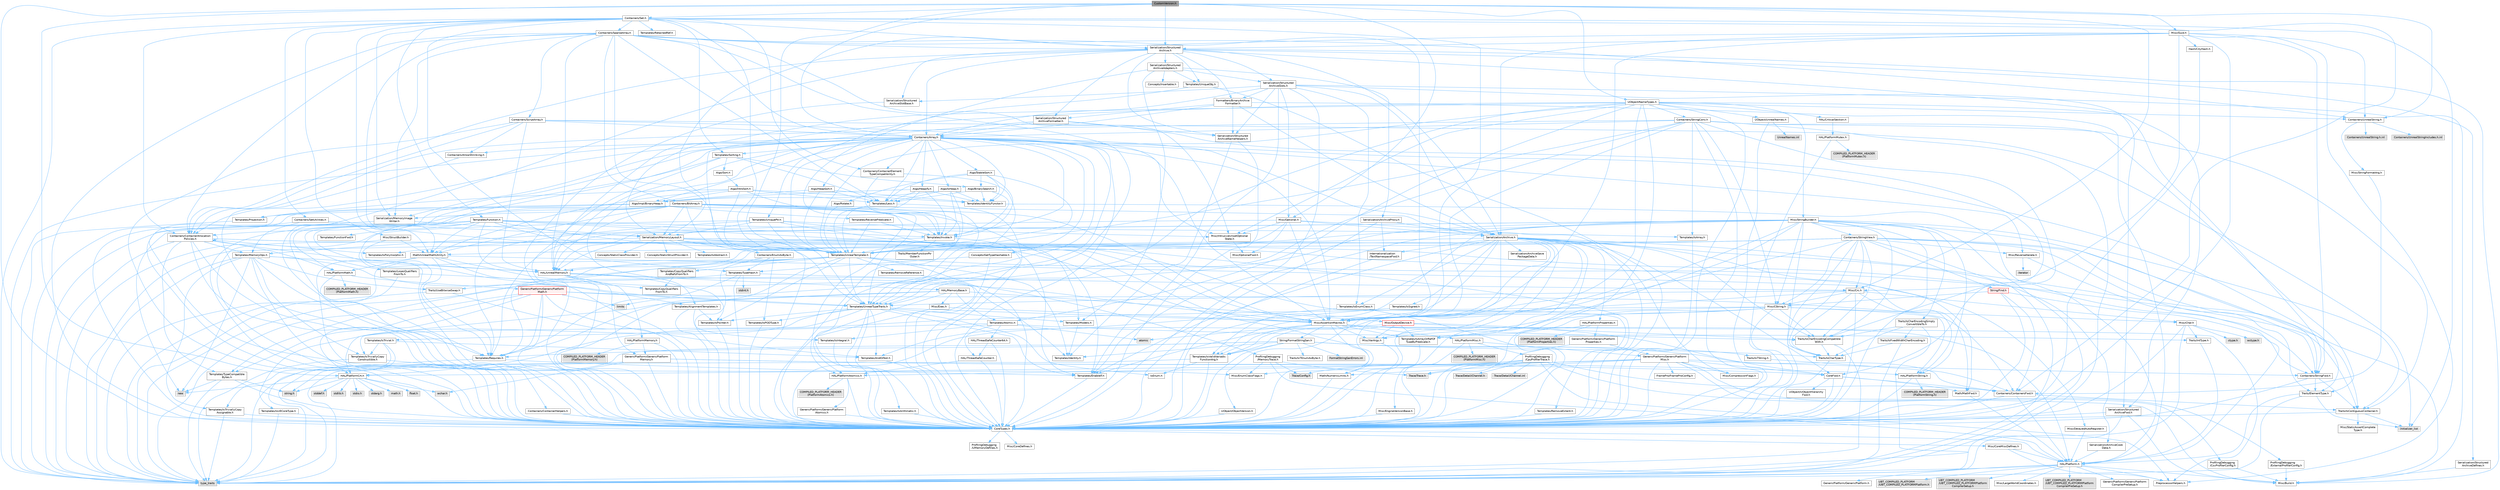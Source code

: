 digraph "CustomVersion.h"
{
 // INTERACTIVE_SVG=YES
 // LATEX_PDF_SIZE
  bgcolor="transparent";
  edge [fontname=Helvetica,fontsize=10,labelfontname=Helvetica,labelfontsize=10];
  node [fontname=Helvetica,fontsize=10,shape=box,height=0.2,width=0.4];
  Node1 [id="Node000001",label="CustomVersion.h",height=0.2,width=0.4,color="gray40", fillcolor="grey60", style="filled", fontcolor="black",tooltip=" "];
  Node1 -> Node2 [id="edge1_Node000001_Node000002",color="steelblue1",style="solid",tooltip=" "];
  Node2 [id="Node000002",label="Containers/Array.h",height=0.2,width=0.4,color="grey40", fillcolor="white", style="filled",URL="$df/dd0/Array_8h.html",tooltip=" "];
  Node2 -> Node3 [id="edge2_Node000002_Node000003",color="steelblue1",style="solid",tooltip=" "];
  Node3 [id="Node000003",label="CoreTypes.h",height=0.2,width=0.4,color="grey40", fillcolor="white", style="filled",URL="$dc/dec/CoreTypes_8h.html",tooltip=" "];
  Node3 -> Node4 [id="edge3_Node000003_Node000004",color="steelblue1",style="solid",tooltip=" "];
  Node4 [id="Node000004",label="HAL/Platform.h",height=0.2,width=0.4,color="grey40", fillcolor="white", style="filled",URL="$d9/dd0/Platform_8h.html",tooltip=" "];
  Node4 -> Node5 [id="edge4_Node000004_Node000005",color="steelblue1",style="solid",tooltip=" "];
  Node5 [id="Node000005",label="Misc/Build.h",height=0.2,width=0.4,color="grey40", fillcolor="white", style="filled",URL="$d3/dbb/Build_8h.html",tooltip=" "];
  Node4 -> Node6 [id="edge5_Node000004_Node000006",color="steelblue1",style="solid",tooltip=" "];
  Node6 [id="Node000006",label="Misc/LargeWorldCoordinates.h",height=0.2,width=0.4,color="grey40", fillcolor="white", style="filled",URL="$d2/dcb/LargeWorldCoordinates_8h.html",tooltip=" "];
  Node4 -> Node7 [id="edge6_Node000004_Node000007",color="steelblue1",style="solid",tooltip=" "];
  Node7 [id="Node000007",label="type_traits",height=0.2,width=0.4,color="grey60", fillcolor="#E0E0E0", style="filled",tooltip=" "];
  Node4 -> Node8 [id="edge7_Node000004_Node000008",color="steelblue1",style="solid",tooltip=" "];
  Node8 [id="Node000008",label="PreprocessorHelpers.h",height=0.2,width=0.4,color="grey40", fillcolor="white", style="filled",URL="$db/ddb/PreprocessorHelpers_8h.html",tooltip=" "];
  Node4 -> Node9 [id="edge8_Node000004_Node000009",color="steelblue1",style="solid",tooltip=" "];
  Node9 [id="Node000009",label="UBT_COMPILED_PLATFORM\l/UBT_COMPILED_PLATFORMPlatform\lCompilerPreSetup.h",height=0.2,width=0.4,color="grey60", fillcolor="#E0E0E0", style="filled",tooltip=" "];
  Node4 -> Node10 [id="edge9_Node000004_Node000010",color="steelblue1",style="solid",tooltip=" "];
  Node10 [id="Node000010",label="GenericPlatform/GenericPlatform\lCompilerPreSetup.h",height=0.2,width=0.4,color="grey40", fillcolor="white", style="filled",URL="$d9/dc8/GenericPlatformCompilerPreSetup_8h.html",tooltip=" "];
  Node4 -> Node11 [id="edge10_Node000004_Node000011",color="steelblue1",style="solid",tooltip=" "];
  Node11 [id="Node000011",label="GenericPlatform/GenericPlatform.h",height=0.2,width=0.4,color="grey40", fillcolor="white", style="filled",URL="$d6/d84/GenericPlatform_8h.html",tooltip=" "];
  Node4 -> Node12 [id="edge11_Node000004_Node000012",color="steelblue1",style="solid",tooltip=" "];
  Node12 [id="Node000012",label="UBT_COMPILED_PLATFORM\l/UBT_COMPILED_PLATFORMPlatform.h",height=0.2,width=0.4,color="grey60", fillcolor="#E0E0E0", style="filled",tooltip=" "];
  Node4 -> Node13 [id="edge12_Node000004_Node000013",color="steelblue1",style="solid",tooltip=" "];
  Node13 [id="Node000013",label="UBT_COMPILED_PLATFORM\l/UBT_COMPILED_PLATFORMPlatform\lCompilerSetup.h",height=0.2,width=0.4,color="grey60", fillcolor="#E0E0E0", style="filled",tooltip=" "];
  Node3 -> Node14 [id="edge13_Node000003_Node000014",color="steelblue1",style="solid",tooltip=" "];
  Node14 [id="Node000014",label="ProfilingDebugging\l/UMemoryDefines.h",height=0.2,width=0.4,color="grey40", fillcolor="white", style="filled",URL="$d2/da2/UMemoryDefines_8h.html",tooltip=" "];
  Node3 -> Node15 [id="edge14_Node000003_Node000015",color="steelblue1",style="solid",tooltip=" "];
  Node15 [id="Node000015",label="Misc/CoreMiscDefines.h",height=0.2,width=0.4,color="grey40", fillcolor="white", style="filled",URL="$da/d38/CoreMiscDefines_8h.html",tooltip=" "];
  Node15 -> Node4 [id="edge15_Node000015_Node000004",color="steelblue1",style="solid",tooltip=" "];
  Node15 -> Node8 [id="edge16_Node000015_Node000008",color="steelblue1",style="solid",tooltip=" "];
  Node3 -> Node16 [id="edge17_Node000003_Node000016",color="steelblue1",style="solid",tooltip=" "];
  Node16 [id="Node000016",label="Misc/CoreDefines.h",height=0.2,width=0.4,color="grey40", fillcolor="white", style="filled",URL="$d3/dd2/CoreDefines_8h.html",tooltip=" "];
  Node2 -> Node17 [id="edge18_Node000002_Node000017",color="steelblue1",style="solid",tooltip=" "];
  Node17 [id="Node000017",label="Misc/AssertionMacros.h",height=0.2,width=0.4,color="grey40", fillcolor="white", style="filled",URL="$d0/dfa/AssertionMacros_8h.html",tooltip=" "];
  Node17 -> Node3 [id="edge19_Node000017_Node000003",color="steelblue1",style="solid",tooltip=" "];
  Node17 -> Node4 [id="edge20_Node000017_Node000004",color="steelblue1",style="solid",tooltip=" "];
  Node17 -> Node18 [id="edge21_Node000017_Node000018",color="steelblue1",style="solid",tooltip=" "];
  Node18 [id="Node000018",label="HAL/PlatformMisc.h",height=0.2,width=0.4,color="grey40", fillcolor="white", style="filled",URL="$d0/df5/PlatformMisc_8h.html",tooltip=" "];
  Node18 -> Node3 [id="edge22_Node000018_Node000003",color="steelblue1",style="solid",tooltip=" "];
  Node18 -> Node19 [id="edge23_Node000018_Node000019",color="steelblue1",style="solid",tooltip=" "];
  Node19 [id="Node000019",label="GenericPlatform/GenericPlatform\lMisc.h",height=0.2,width=0.4,color="grey40", fillcolor="white", style="filled",URL="$db/d9a/GenericPlatformMisc_8h.html",tooltip=" "];
  Node19 -> Node20 [id="edge24_Node000019_Node000020",color="steelblue1",style="solid",tooltip=" "];
  Node20 [id="Node000020",label="Containers/StringFwd.h",height=0.2,width=0.4,color="grey40", fillcolor="white", style="filled",URL="$df/d37/StringFwd_8h.html",tooltip=" "];
  Node20 -> Node3 [id="edge25_Node000020_Node000003",color="steelblue1",style="solid",tooltip=" "];
  Node20 -> Node21 [id="edge26_Node000020_Node000021",color="steelblue1",style="solid",tooltip=" "];
  Node21 [id="Node000021",label="Traits/ElementType.h",height=0.2,width=0.4,color="grey40", fillcolor="white", style="filled",URL="$d5/d4f/ElementType_8h.html",tooltip=" "];
  Node21 -> Node4 [id="edge27_Node000021_Node000004",color="steelblue1",style="solid",tooltip=" "];
  Node21 -> Node22 [id="edge28_Node000021_Node000022",color="steelblue1",style="solid",tooltip=" "];
  Node22 [id="Node000022",label="initializer_list",height=0.2,width=0.4,color="grey60", fillcolor="#E0E0E0", style="filled",tooltip=" "];
  Node21 -> Node7 [id="edge29_Node000021_Node000007",color="steelblue1",style="solid",tooltip=" "];
  Node20 -> Node23 [id="edge30_Node000020_Node000023",color="steelblue1",style="solid",tooltip=" "];
  Node23 [id="Node000023",label="Traits/IsContiguousContainer.h",height=0.2,width=0.4,color="grey40", fillcolor="white", style="filled",URL="$d5/d3c/IsContiguousContainer_8h.html",tooltip=" "];
  Node23 -> Node3 [id="edge31_Node000023_Node000003",color="steelblue1",style="solid",tooltip=" "];
  Node23 -> Node24 [id="edge32_Node000023_Node000024",color="steelblue1",style="solid",tooltip=" "];
  Node24 [id="Node000024",label="Misc/StaticAssertComplete\lType.h",height=0.2,width=0.4,color="grey40", fillcolor="white", style="filled",URL="$d5/d4e/StaticAssertCompleteType_8h.html",tooltip=" "];
  Node23 -> Node22 [id="edge33_Node000023_Node000022",color="steelblue1",style="solid",tooltip=" "];
  Node19 -> Node25 [id="edge34_Node000019_Node000025",color="steelblue1",style="solid",tooltip=" "];
  Node25 [id="Node000025",label="CoreFwd.h",height=0.2,width=0.4,color="grey40", fillcolor="white", style="filled",URL="$d1/d1e/CoreFwd_8h.html",tooltip=" "];
  Node25 -> Node3 [id="edge35_Node000025_Node000003",color="steelblue1",style="solid",tooltip=" "];
  Node25 -> Node26 [id="edge36_Node000025_Node000026",color="steelblue1",style="solid",tooltip=" "];
  Node26 [id="Node000026",label="Containers/ContainersFwd.h",height=0.2,width=0.4,color="grey40", fillcolor="white", style="filled",URL="$d4/d0a/ContainersFwd_8h.html",tooltip=" "];
  Node26 -> Node4 [id="edge37_Node000026_Node000004",color="steelblue1",style="solid",tooltip=" "];
  Node26 -> Node3 [id="edge38_Node000026_Node000003",color="steelblue1",style="solid",tooltip=" "];
  Node26 -> Node23 [id="edge39_Node000026_Node000023",color="steelblue1",style="solid",tooltip=" "];
  Node25 -> Node27 [id="edge40_Node000025_Node000027",color="steelblue1",style="solid",tooltip=" "];
  Node27 [id="Node000027",label="Math/MathFwd.h",height=0.2,width=0.4,color="grey40", fillcolor="white", style="filled",URL="$d2/d10/MathFwd_8h.html",tooltip=" "];
  Node27 -> Node4 [id="edge41_Node000027_Node000004",color="steelblue1",style="solid",tooltip=" "];
  Node25 -> Node28 [id="edge42_Node000025_Node000028",color="steelblue1",style="solid",tooltip=" "];
  Node28 [id="Node000028",label="UObject/UObjectHierarchy\lFwd.h",height=0.2,width=0.4,color="grey40", fillcolor="white", style="filled",URL="$d3/d13/UObjectHierarchyFwd_8h.html",tooltip=" "];
  Node19 -> Node3 [id="edge43_Node000019_Node000003",color="steelblue1",style="solid",tooltip=" "];
  Node19 -> Node29 [id="edge44_Node000019_Node000029",color="steelblue1",style="solid",tooltip=" "];
  Node29 [id="Node000029",label="FramePro/FrameProConfig.h",height=0.2,width=0.4,color="grey40", fillcolor="white", style="filled",URL="$d7/d90/FrameProConfig_8h.html",tooltip=" "];
  Node19 -> Node30 [id="edge45_Node000019_Node000030",color="steelblue1",style="solid",tooltip=" "];
  Node30 [id="Node000030",label="HAL/PlatformCrt.h",height=0.2,width=0.4,color="grey40", fillcolor="white", style="filled",URL="$d8/d75/PlatformCrt_8h.html",tooltip=" "];
  Node30 -> Node31 [id="edge46_Node000030_Node000031",color="steelblue1",style="solid",tooltip=" "];
  Node31 [id="Node000031",label="new",height=0.2,width=0.4,color="grey60", fillcolor="#E0E0E0", style="filled",tooltip=" "];
  Node30 -> Node32 [id="edge47_Node000030_Node000032",color="steelblue1",style="solid",tooltip=" "];
  Node32 [id="Node000032",label="wchar.h",height=0.2,width=0.4,color="grey60", fillcolor="#E0E0E0", style="filled",tooltip=" "];
  Node30 -> Node33 [id="edge48_Node000030_Node000033",color="steelblue1",style="solid",tooltip=" "];
  Node33 [id="Node000033",label="stddef.h",height=0.2,width=0.4,color="grey60", fillcolor="#E0E0E0", style="filled",tooltip=" "];
  Node30 -> Node34 [id="edge49_Node000030_Node000034",color="steelblue1",style="solid",tooltip=" "];
  Node34 [id="Node000034",label="stdlib.h",height=0.2,width=0.4,color="grey60", fillcolor="#E0E0E0", style="filled",tooltip=" "];
  Node30 -> Node35 [id="edge50_Node000030_Node000035",color="steelblue1",style="solid",tooltip=" "];
  Node35 [id="Node000035",label="stdio.h",height=0.2,width=0.4,color="grey60", fillcolor="#E0E0E0", style="filled",tooltip=" "];
  Node30 -> Node36 [id="edge51_Node000030_Node000036",color="steelblue1",style="solid",tooltip=" "];
  Node36 [id="Node000036",label="stdarg.h",height=0.2,width=0.4,color="grey60", fillcolor="#E0E0E0", style="filled",tooltip=" "];
  Node30 -> Node37 [id="edge52_Node000030_Node000037",color="steelblue1",style="solid",tooltip=" "];
  Node37 [id="Node000037",label="math.h",height=0.2,width=0.4,color="grey60", fillcolor="#E0E0E0", style="filled",tooltip=" "];
  Node30 -> Node38 [id="edge53_Node000030_Node000038",color="steelblue1",style="solid",tooltip=" "];
  Node38 [id="Node000038",label="float.h",height=0.2,width=0.4,color="grey60", fillcolor="#E0E0E0", style="filled",tooltip=" "];
  Node30 -> Node39 [id="edge54_Node000030_Node000039",color="steelblue1",style="solid",tooltip=" "];
  Node39 [id="Node000039",label="string.h",height=0.2,width=0.4,color="grey60", fillcolor="#E0E0E0", style="filled",tooltip=" "];
  Node19 -> Node40 [id="edge55_Node000019_Node000040",color="steelblue1",style="solid",tooltip=" "];
  Node40 [id="Node000040",label="Math/NumericLimits.h",height=0.2,width=0.4,color="grey40", fillcolor="white", style="filled",URL="$df/d1b/NumericLimits_8h.html",tooltip=" "];
  Node40 -> Node3 [id="edge56_Node000040_Node000003",color="steelblue1",style="solid",tooltip=" "];
  Node19 -> Node41 [id="edge57_Node000019_Node000041",color="steelblue1",style="solid",tooltip=" "];
  Node41 [id="Node000041",label="Misc/CompressionFlags.h",height=0.2,width=0.4,color="grey40", fillcolor="white", style="filled",URL="$d9/d76/CompressionFlags_8h.html",tooltip=" "];
  Node19 -> Node42 [id="edge58_Node000019_Node000042",color="steelblue1",style="solid",tooltip=" "];
  Node42 [id="Node000042",label="Misc/EnumClassFlags.h",height=0.2,width=0.4,color="grey40", fillcolor="white", style="filled",URL="$d8/de7/EnumClassFlags_8h.html",tooltip=" "];
  Node19 -> Node43 [id="edge59_Node000019_Node000043",color="steelblue1",style="solid",tooltip=" "];
  Node43 [id="Node000043",label="ProfilingDebugging\l/CsvProfilerConfig.h",height=0.2,width=0.4,color="grey40", fillcolor="white", style="filled",URL="$d3/d88/CsvProfilerConfig_8h.html",tooltip=" "];
  Node43 -> Node5 [id="edge60_Node000043_Node000005",color="steelblue1",style="solid",tooltip=" "];
  Node19 -> Node44 [id="edge61_Node000019_Node000044",color="steelblue1",style="solid",tooltip=" "];
  Node44 [id="Node000044",label="ProfilingDebugging\l/ExternalProfilerConfig.h",height=0.2,width=0.4,color="grey40", fillcolor="white", style="filled",URL="$d3/dbb/ExternalProfilerConfig_8h.html",tooltip=" "];
  Node44 -> Node5 [id="edge62_Node000044_Node000005",color="steelblue1",style="solid",tooltip=" "];
  Node18 -> Node45 [id="edge63_Node000018_Node000045",color="steelblue1",style="solid",tooltip=" "];
  Node45 [id="Node000045",label="COMPILED_PLATFORM_HEADER\l(PlatformMisc.h)",height=0.2,width=0.4,color="grey60", fillcolor="#E0E0E0", style="filled",tooltip=" "];
  Node18 -> Node46 [id="edge64_Node000018_Node000046",color="steelblue1",style="solid",tooltip=" "];
  Node46 [id="Node000046",label="ProfilingDebugging\l/CpuProfilerTrace.h",height=0.2,width=0.4,color="grey40", fillcolor="white", style="filled",URL="$da/dcb/CpuProfilerTrace_8h.html",tooltip=" "];
  Node46 -> Node3 [id="edge65_Node000046_Node000003",color="steelblue1",style="solid",tooltip=" "];
  Node46 -> Node26 [id="edge66_Node000046_Node000026",color="steelblue1",style="solid",tooltip=" "];
  Node46 -> Node47 [id="edge67_Node000046_Node000047",color="steelblue1",style="solid",tooltip=" "];
  Node47 [id="Node000047",label="HAL/PlatformAtomics.h",height=0.2,width=0.4,color="grey40", fillcolor="white", style="filled",URL="$d3/d36/PlatformAtomics_8h.html",tooltip=" "];
  Node47 -> Node3 [id="edge68_Node000047_Node000003",color="steelblue1",style="solid",tooltip=" "];
  Node47 -> Node48 [id="edge69_Node000047_Node000048",color="steelblue1",style="solid",tooltip=" "];
  Node48 [id="Node000048",label="GenericPlatform/GenericPlatform\lAtomics.h",height=0.2,width=0.4,color="grey40", fillcolor="white", style="filled",URL="$da/d72/GenericPlatformAtomics_8h.html",tooltip=" "];
  Node48 -> Node3 [id="edge70_Node000048_Node000003",color="steelblue1",style="solid",tooltip=" "];
  Node47 -> Node49 [id="edge71_Node000047_Node000049",color="steelblue1",style="solid",tooltip=" "];
  Node49 [id="Node000049",label="COMPILED_PLATFORM_HEADER\l(PlatformAtomics.h)",height=0.2,width=0.4,color="grey60", fillcolor="#E0E0E0", style="filled",tooltip=" "];
  Node46 -> Node8 [id="edge72_Node000046_Node000008",color="steelblue1",style="solid",tooltip=" "];
  Node46 -> Node5 [id="edge73_Node000046_Node000005",color="steelblue1",style="solid",tooltip=" "];
  Node46 -> Node50 [id="edge74_Node000046_Node000050",color="steelblue1",style="solid",tooltip=" "];
  Node50 [id="Node000050",label="Trace/Config.h",height=0.2,width=0.4,color="grey60", fillcolor="#E0E0E0", style="filled",tooltip=" "];
  Node46 -> Node51 [id="edge75_Node000046_Node000051",color="steelblue1",style="solid",tooltip=" "];
  Node51 [id="Node000051",label="Trace/Detail/Channel.h",height=0.2,width=0.4,color="grey60", fillcolor="#E0E0E0", style="filled",tooltip=" "];
  Node46 -> Node52 [id="edge76_Node000046_Node000052",color="steelblue1",style="solid",tooltip=" "];
  Node52 [id="Node000052",label="Trace/Detail/Channel.inl",height=0.2,width=0.4,color="grey60", fillcolor="#E0E0E0", style="filled",tooltip=" "];
  Node46 -> Node53 [id="edge77_Node000046_Node000053",color="steelblue1",style="solid",tooltip=" "];
  Node53 [id="Node000053",label="Trace/Trace.h",height=0.2,width=0.4,color="grey60", fillcolor="#E0E0E0", style="filled",tooltip=" "];
  Node17 -> Node8 [id="edge78_Node000017_Node000008",color="steelblue1",style="solid",tooltip=" "];
  Node17 -> Node54 [id="edge79_Node000017_Node000054",color="steelblue1",style="solid",tooltip=" "];
  Node54 [id="Node000054",label="Templates/EnableIf.h",height=0.2,width=0.4,color="grey40", fillcolor="white", style="filled",URL="$d7/d60/EnableIf_8h.html",tooltip=" "];
  Node54 -> Node3 [id="edge80_Node000054_Node000003",color="steelblue1",style="solid",tooltip=" "];
  Node17 -> Node55 [id="edge81_Node000017_Node000055",color="steelblue1",style="solid",tooltip=" "];
  Node55 [id="Node000055",label="Templates/IsArrayOrRefOf\lTypeByPredicate.h",height=0.2,width=0.4,color="grey40", fillcolor="white", style="filled",URL="$d6/da1/IsArrayOrRefOfTypeByPredicate_8h.html",tooltip=" "];
  Node55 -> Node3 [id="edge82_Node000055_Node000003",color="steelblue1",style="solid",tooltip=" "];
  Node17 -> Node56 [id="edge83_Node000017_Node000056",color="steelblue1",style="solid",tooltip=" "];
  Node56 [id="Node000056",label="Templates/IsValidVariadic\lFunctionArg.h",height=0.2,width=0.4,color="grey40", fillcolor="white", style="filled",URL="$d0/dc8/IsValidVariadicFunctionArg_8h.html",tooltip=" "];
  Node56 -> Node3 [id="edge84_Node000056_Node000003",color="steelblue1",style="solid",tooltip=" "];
  Node56 -> Node57 [id="edge85_Node000056_Node000057",color="steelblue1",style="solid",tooltip=" "];
  Node57 [id="Node000057",label="IsEnum.h",height=0.2,width=0.4,color="grey40", fillcolor="white", style="filled",URL="$d4/de5/IsEnum_8h.html",tooltip=" "];
  Node56 -> Node7 [id="edge86_Node000056_Node000007",color="steelblue1",style="solid",tooltip=" "];
  Node17 -> Node58 [id="edge87_Node000017_Node000058",color="steelblue1",style="solid",tooltip=" "];
  Node58 [id="Node000058",label="Traits/IsCharEncodingCompatible\lWith.h",height=0.2,width=0.4,color="grey40", fillcolor="white", style="filled",URL="$df/dd1/IsCharEncodingCompatibleWith_8h.html",tooltip=" "];
  Node58 -> Node7 [id="edge88_Node000058_Node000007",color="steelblue1",style="solid",tooltip=" "];
  Node58 -> Node59 [id="edge89_Node000058_Node000059",color="steelblue1",style="solid",tooltip=" "];
  Node59 [id="Node000059",label="Traits/IsCharType.h",height=0.2,width=0.4,color="grey40", fillcolor="white", style="filled",URL="$db/d51/IsCharType_8h.html",tooltip=" "];
  Node59 -> Node3 [id="edge90_Node000059_Node000003",color="steelblue1",style="solid",tooltip=" "];
  Node17 -> Node60 [id="edge91_Node000017_Node000060",color="steelblue1",style="solid",tooltip=" "];
  Node60 [id="Node000060",label="Misc/VarArgs.h",height=0.2,width=0.4,color="grey40", fillcolor="white", style="filled",URL="$d5/d6f/VarArgs_8h.html",tooltip=" "];
  Node60 -> Node3 [id="edge92_Node000060_Node000003",color="steelblue1",style="solid",tooltip=" "];
  Node17 -> Node61 [id="edge93_Node000017_Node000061",color="steelblue1",style="solid",tooltip=" "];
  Node61 [id="Node000061",label="String/FormatStringSan.h",height=0.2,width=0.4,color="grey40", fillcolor="white", style="filled",URL="$d3/d8b/FormatStringSan_8h.html",tooltip=" "];
  Node61 -> Node7 [id="edge94_Node000061_Node000007",color="steelblue1",style="solid",tooltip=" "];
  Node61 -> Node3 [id="edge95_Node000061_Node000003",color="steelblue1",style="solid",tooltip=" "];
  Node61 -> Node62 [id="edge96_Node000061_Node000062",color="steelblue1",style="solid",tooltip=" "];
  Node62 [id="Node000062",label="Templates/Requires.h",height=0.2,width=0.4,color="grey40", fillcolor="white", style="filled",URL="$dc/d96/Requires_8h.html",tooltip=" "];
  Node62 -> Node54 [id="edge97_Node000062_Node000054",color="steelblue1",style="solid",tooltip=" "];
  Node62 -> Node7 [id="edge98_Node000062_Node000007",color="steelblue1",style="solid",tooltip=" "];
  Node61 -> Node63 [id="edge99_Node000061_Node000063",color="steelblue1",style="solid",tooltip=" "];
  Node63 [id="Node000063",label="Templates/Identity.h",height=0.2,width=0.4,color="grey40", fillcolor="white", style="filled",URL="$d0/dd5/Identity_8h.html",tooltip=" "];
  Node61 -> Node56 [id="edge100_Node000061_Node000056",color="steelblue1",style="solid",tooltip=" "];
  Node61 -> Node59 [id="edge101_Node000061_Node000059",color="steelblue1",style="solid",tooltip=" "];
  Node61 -> Node64 [id="edge102_Node000061_Node000064",color="steelblue1",style="solid",tooltip=" "];
  Node64 [id="Node000064",label="Traits/IsTEnumAsByte.h",height=0.2,width=0.4,color="grey40", fillcolor="white", style="filled",URL="$d1/de6/IsTEnumAsByte_8h.html",tooltip=" "];
  Node61 -> Node65 [id="edge103_Node000061_Node000065",color="steelblue1",style="solid",tooltip=" "];
  Node65 [id="Node000065",label="Traits/IsTString.h",height=0.2,width=0.4,color="grey40", fillcolor="white", style="filled",URL="$d0/df8/IsTString_8h.html",tooltip=" "];
  Node65 -> Node26 [id="edge104_Node000065_Node000026",color="steelblue1",style="solid",tooltip=" "];
  Node61 -> Node26 [id="edge105_Node000061_Node000026",color="steelblue1",style="solid",tooltip=" "];
  Node61 -> Node66 [id="edge106_Node000061_Node000066",color="steelblue1",style="solid",tooltip=" "];
  Node66 [id="Node000066",label="FormatStringSanErrors.inl",height=0.2,width=0.4,color="grey60", fillcolor="#E0E0E0", style="filled",tooltip=" "];
  Node17 -> Node67 [id="edge107_Node000017_Node000067",color="steelblue1",style="solid",tooltip=" "];
  Node67 [id="Node000067",label="atomic",height=0.2,width=0.4,color="grey60", fillcolor="#E0E0E0", style="filled",tooltip=" "];
  Node2 -> Node68 [id="edge108_Node000002_Node000068",color="steelblue1",style="solid",tooltip=" "];
  Node68 [id="Node000068",label="Misc/IntrusiveUnsetOptional\lState.h",height=0.2,width=0.4,color="grey40", fillcolor="white", style="filled",URL="$d2/d0a/IntrusiveUnsetOptionalState_8h.html",tooltip=" "];
  Node68 -> Node69 [id="edge109_Node000068_Node000069",color="steelblue1",style="solid",tooltip=" "];
  Node69 [id="Node000069",label="Misc/OptionalFwd.h",height=0.2,width=0.4,color="grey40", fillcolor="white", style="filled",URL="$dc/d50/OptionalFwd_8h.html",tooltip=" "];
  Node2 -> Node70 [id="edge110_Node000002_Node000070",color="steelblue1",style="solid",tooltip=" "];
  Node70 [id="Node000070",label="Misc/ReverseIterate.h",height=0.2,width=0.4,color="grey40", fillcolor="white", style="filled",URL="$db/de3/ReverseIterate_8h.html",tooltip=" "];
  Node70 -> Node4 [id="edge111_Node000070_Node000004",color="steelblue1",style="solid",tooltip=" "];
  Node70 -> Node71 [id="edge112_Node000070_Node000071",color="steelblue1",style="solid",tooltip=" "];
  Node71 [id="Node000071",label="iterator",height=0.2,width=0.4,color="grey60", fillcolor="#E0E0E0", style="filled",tooltip=" "];
  Node2 -> Node72 [id="edge113_Node000002_Node000072",color="steelblue1",style="solid",tooltip=" "];
  Node72 [id="Node000072",label="HAL/UnrealMemory.h",height=0.2,width=0.4,color="grey40", fillcolor="white", style="filled",URL="$d9/d96/UnrealMemory_8h.html",tooltip=" "];
  Node72 -> Node3 [id="edge114_Node000072_Node000003",color="steelblue1",style="solid",tooltip=" "];
  Node72 -> Node73 [id="edge115_Node000072_Node000073",color="steelblue1",style="solid",tooltip=" "];
  Node73 [id="Node000073",label="GenericPlatform/GenericPlatform\lMemory.h",height=0.2,width=0.4,color="grey40", fillcolor="white", style="filled",URL="$dd/d22/GenericPlatformMemory_8h.html",tooltip=" "];
  Node73 -> Node25 [id="edge116_Node000073_Node000025",color="steelblue1",style="solid",tooltip=" "];
  Node73 -> Node3 [id="edge117_Node000073_Node000003",color="steelblue1",style="solid",tooltip=" "];
  Node73 -> Node74 [id="edge118_Node000073_Node000074",color="steelblue1",style="solid",tooltip=" "];
  Node74 [id="Node000074",label="HAL/PlatformString.h",height=0.2,width=0.4,color="grey40", fillcolor="white", style="filled",URL="$db/db5/PlatformString_8h.html",tooltip=" "];
  Node74 -> Node3 [id="edge119_Node000074_Node000003",color="steelblue1",style="solid",tooltip=" "];
  Node74 -> Node75 [id="edge120_Node000074_Node000075",color="steelblue1",style="solid",tooltip=" "];
  Node75 [id="Node000075",label="COMPILED_PLATFORM_HEADER\l(PlatformString.h)",height=0.2,width=0.4,color="grey60", fillcolor="#E0E0E0", style="filled",tooltip=" "];
  Node73 -> Node39 [id="edge121_Node000073_Node000039",color="steelblue1",style="solid",tooltip=" "];
  Node73 -> Node32 [id="edge122_Node000073_Node000032",color="steelblue1",style="solid",tooltip=" "];
  Node72 -> Node76 [id="edge123_Node000072_Node000076",color="steelblue1",style="solid",tooltip=" "];
  Node76 [id="Node000076",label="HAL/MemoryBase.h",height=0.2,width=0.4,color="grey40", fillcolor="white", style="filled",URL="$d6/d9f/MemoryBase_8h.html",tooltip=" "];
  Node76 -> Node3 [id="edge124_Node000076_Node000003",color="steelblue1",style="solid",tooltip=" "];
  Node76 -> Node47 [id="edge125_Node000076_Node000047",color="steelblue1",style="solid",tooltip=" "];
  Node76 -> Node30 [id="edge126_Node000076_Node000030",color="steelblue1",style="solid",tooltip=" "];
  Node76 -> Node77 [id="edge127_Node000076_Node000077",color="steelblue1",style="solid",tooltip=" "];
  Node77 [id="Node000077",label="Misc/Exec.h",height=0.2,width=0.4,color="grey40", fillcolor="white", style="filled",URL="$de/ddb/Exec_8h.html",tooltip=" "];
  Node77 -> Node3 [id="edge128_Node000077_Node000003",color="steelblue1",style="solid",tooltip=" "];
  Node77 -> Node17 [id="edge129_Node000077_Node000017",color="steelblue1",style="solid",tooltip=" "];
  Node76 -> Node78 [id="edge130_Node000076_Node000078",color="steelblue1",style="solid",tooltip=" "];
  Node78 [id="Node000078",label="Misc/OutputDevice.h",height=0.2,width=0.4,color="red", fillcolor="#FFF0F0", style="filled",URL="$d7/d32/OutputDevice_8h.html",tooltip=" "];
  Node78 -> Node25 [id="edge131_Node000078_Node000025",color="steelblue1",style="solid",tooltip=" "];
  Node78 -> Node3 [id="edge132_Node000078_Node000003",color="steelblue1",style="solid",tooltip=" "];
  Node78 -> Node60 [id="edge133_Node000078_Node000060",color="steelblue1",style="solid",tooltip=" "];
  Node78 -> Node55 [id="edge134_Node000078_Node000055",color="steelblue1",style="solid",tooltip=" "];
  Node78 -> Node56 [id="edge135_Node000078_Node000056",color="steelblue1",style="solid",tooltip=" "];
  Node78 -> Node58 [id="edge136_Node000078_Node000058",color="steelblue1",style="solid",tooltip=" "];
  Node76 -> Node80 [id="edge137_Node000076_Node000080",color="steelblue1",style="solid",tooltip=" "];
  Node80 [id="Node000080",label="Templates/Atomic.h",height=0.2,width=0.4,color="grey40", fillcolor="white", style="filled",URL="$d3/d91/Atomic_8h.html",tooltip=" "];
  Node80 -> Node81 [id="edge138_Node000080_Node000081",color="steelblue1",style="solid",tooltip=" "];
  Node81 [id="Node000081",label="HAL/ThreadSafeCounter.h",height=0.2,width=0.4,color="grey40", fillcolor="white", style="filled",URL="$dc/dc9/ThreadSafeCounter_8h.html",tooltip=" "];
  Node81 -> Node3 [id="edge139_Node000081_Node000003",color="steelblue1",style="solid",tooltip=" "];
  Node81 -> Node47 [id="edge140_Node000081_Node000047",color="steelblue1",style="solid",tooltip=" "];
  Node80 -> Node82 [id="edge141_Node000080_Node000082",color="steelblue1",style="solid",tooltip=" "];
  Node82 [id="Node000082",label="HAL/ThreadSafeCounter64.h",height=0.2,width=0.4,color="grey40", fillcolor="white", style="filled",URL="$d0/d12/ThreadSafeCounter64_8h.html",tooltip=" "];
  Node82 -> Node3 [id="edge142_Node000082_Node000003",color="steelblue1",style="solid",tooltip=" "];
  Node82 -> Node81 [id="edge143_Node000082_Node000081",color="steelblue1",style="solid",tooltip=" "];
  Node80 -> Node83 [id="edge144_Node000080_Node000083",color="steelblue1",style="solid",tooltip=" "];
  Node83 [id="Node000083",label="Templates/IsIntegral.h",height=0.2,width=0.4,color="grey40", fillcolor="white", style="filled",URL="$da/d64/IsIntegral_8h.html",tooltip=" "];
  Node83 -> Node3 [id="edge145_Node000083_Node000003",color="steelblue1",style="solid",tooltip=" "];
  Node80 -> Node84 [id="edge146_Node000080_Node000084",color="steelblue1",style="solid",tooltip=" "];
  Node84 [id="Node000084",label="Templates/IsTrivial.h",height=0.2,width=0.4,color="grey40", fillcolor="white", style="filled",URL="$da/d4c/IsTrivial_8h.html",tooltip=" "];
  Node84 -> Node85 [id="edge147_Node000084_Node000085",color="steelblue1",style="solid",tooltip=" "];
  Node85 [id="Node000085",label="Templates/AndOrNot.h",height=0.2,width=0.4,color="grey40", fillcolor="white", style="filled",URL="$db/d0a/AndOrNot_8h.html",tooltip=" "];
  Node85 -> Node3 [id="edge148_Node000085_Node000003",color="steelblue1",style="solid",tooltip=" "];
  Node84 -> Node86 [id="edge149_Node000084_Node000086",color="steelblue1",style="solid",tooltip=" "];
  Node86 [id="Node000086",label="Templates/IsTriviallyCopy\lConstructible.h",height=0.2,width=0.4,color="grey40", fillcolor="white", style="filled",URL="$d3/d78/IsTriviallyCopyConstructible_8h.html",tooltip=" "];
  Node86 -> Node3 [id="edge150_Node000086_Node000003",color="steelblue1",style="solid",tooltip=" "];
  Node86 -> Node7 [id="edge151_Node000086_Node000007",color="steelblue1",style="solid",tooltip=" "];
  Node84 -> Node87 [id="edge152_Node000084_Node000087",color="steelblue1",style="solid",tooltip=" "];
  Node87 [id="Node000087",label="Templates/IsTriviallyCopy\lAssignable.h",height=0.2,width=0.4,color="grey40", fillcolor="white", style="filled",URL="$d2/df2/IsTriviallyCopyAssignable_8h.html",tooltip=" "];
  Node87 -> Node3 [id="edge153_Node000087_Node000003",color="steelblue1",style="solid",tooltip=" "];
  Node87 -> Node7 [id="edge154_Node000087_Node000007",color="steelblue1",style="solid",tooltip=" "];
  Node84 -> Node7 [id="edge155_Node000084_Node000007",color="steelblue1",style="solid",tooltip=" "];
  Node80 -> Node88 [id="edge156_Node000080_Node000088",color="steelblue1",style="solid",tooltip=" "];
  Node88 [id="Node000088",label="Traits/IntType.h",height=0.2,width=0.4,color="grey40", fillcolor="white", style="filled",URL="$d7/deb/IntType_8h.html",tooltip=" "];
  Node88 -> Node4 [id="edge157_Node000088_Node000004",color="steelblue1",style="solid",tooltip=" "];
  Node80 -> Node67 [id="edge158_Node000080_Node000067",color="steelblue1",style="solid",tooltip=" "];
  Node72 -> Node89 [id="edge159_Node000072_Node000089",color="steelblue1",style="solid",tooltip=" "];
  Node89 [id="Node000089",label="HAL/PlatformMemory.h",height=0.2,width=0.4,color="grey40", fillcolor="white", style="filled",URL="$de/d68/PlatformMemory_8h.html",tooltip=" "];
  Node89 -> Node3 [id="edge160_Node000089_Node000003",color="steelblue1",style="solid",tooltip=" "];
  Node89 -> Node73 [id="edge161_Node000089_Node000073",color="steelblue1",style="solid",tooltip=" "];
  Node89 -> Node90 [id="edge162_Node000089_Node000090",color="steelblue1",style="solid",tooltip=" "];
  Node90 [id="Node000090",label="COMPILED_PLATFORM_HEADER\l(PlatformMemory.h)",height=0.2,width=0.4,color="grey60", fillcolor="#E0E0E0", style="filled",tooltip=" "];
  Node72 -> Node91 [id="edge163_Node000072_Node000091",color="steelblue1",style="solid",tooltip=" "];
  Node91 [id="Node000091",label="ProfilingDebugging\l/MemoryTrace.h",height=0.2,width=0.4,color="grey40", fillcolor="white", style="filled",URL="$da/dd7/MemoryTrace_8h.html",tooltip=" "];
  Node91 -> Node4 [id="edge164_Node000091_Node000004",color="steelblue1",style="solid",tooltip=" "];
  Node91 -> Node42 [id="edge165_Node000091_Node000042",color="steelblue1",style="solid",tooltip=" "];
  Node91 -> Node50 [id="edge166_Node000091_Node000050",color="steelblue1",style="solid",tooltip=" "];
  Node91 -> Node53 [id="edge167_Node000091_Node000053",color="steelblue1",style="solid",tooltip=" "];
  Node72 -> Node92 [id="edge168_Node000072_Node000092",color="steelblue1",style="solid",tooltip=" "];
  Node92 [id="Node000092",label="Templates/IsPointer.h",height=0.2,width=0.4,color="grey40", fillcolor="white", style="filled",URL="$d7/d05/IsPointer_8h.html",tooltip=" "];
  Node92 -> Node3 [id="edge169_Node000092_Node000003",color="steelblue1",style="solid",tooltip=" "];
  Node2 -> Node93 [id="edge170_Node000002_Node000093",color="steelblue1",style="solid",tooltip=" "];
  Node93 [id="Node000093",label="Templates/UnrealTypeTraits.h",height=0.2,width=0.4,color="grey40", fillcolor="white", style="filled",URL="$d2/d2d/UnrealTypeTraits_8h.html",tooltip=" "];
  Node93 -> Node3 [id="edge171_Node000093_Node000003",color="steelblue1",style="solid",tooltip=" "];
  Node93 -> Node92 [id="edge172_Node000093_Node000092",color="steelblue1",style="solid",tooltip=" "];
  Node93 -> Node17 [id="edge173_Node000093_Node000017",color="steelblue1",style="solid",tooltip=" "];
  Node93 -> Node85 [id="edge174_Node000093_Node000085",color="steelblue1",style="solid",tooltip=" "];
  Node93 -> Node54 [id="edge175_Node000093_Node000054",color="steelblue1",style="solid",tooltip=" "];
  Node93 -> Node94 [id="edge176_Node000093_Node000094",color="steelblue1",style="solid",tooltip=" "];
  Node94 [id="Node000094",label="Templates/IsArithmetic.h",height=0.2,width=0.4,color="grey40", fillcolor="white", style="filled",URL="$d2/d5d/IsArithmetic_8h.html",tooltip=" "];
  Node94 -> Node3 [id="edge177_Node000094_Node000003",color="steelblue1",style="solid",tooltip=" "];
  Node93 -> Node57 [id="edge178_Node000093_Node000057",color="steelblue1",style="solid",tooltip=" "];
  Node93 -> Node95 [id="edge179_Node000093_Node000095",color="steelblue1",style="solid",tooltip=" "];
  Node95 [id="Node000095",label="Templates/Models.h",height=0.2,width=0.4,color="grey40", fillcolor="white", style="filled",URL="$d3/d0c/Models_8h.html",tooltip=" "];
  Node95 -> Node63 [id="edge180_Node000095_Node000063",color="steelblue1",style="solid",tooltip=" "];
  Node93 -> Node96 [id="edge181_Node000093_Node000096",color="steelblue1",style="solid",tooltip=" "];
  Node96 [id="Node000096",label="Templates/IsPODType.h",height=0.2,width=0.4,color="grey40", fillcolor="white", style="filled",URL="$d7/db1/IsPODType_8h.html",tooltip=" "];
  Node96 -> Node3 [id="edge182_Node000096_Node000003",color="steelblue1",style="solid",tooltip=" "];
  Node93 -> Node97 [id="edge183_Node000093_Node000097",color="steelblue1",style="solid",tooltip=" "];
  Node97 [id="Node000097",label="Templates/IsUECoreType.h",height=0.2,width=0.4,color="grey40", fillcolor="white", style="filled",URL="$d1/db8/IsUECoreType_8h.html",tooltip=" "];
  Node97 -> Node3 [id="edge184_Node000097_Node000003",color="steelblue1",style="solid",tooltip=" "];
  Node97 -> Node7 [id="edge185_Node000097_Node000007",color="steelblue1",style="solid",tooltip=" "];
  Node93 -> Node86 [id="edge186_Node000093_Node000086",color="steelblue1",style="solid",tooltip=" "];
  Node2 -> Node98 [id="edge187_Node000002_Node000098",color="steelblue1",style="solid",tooltip=" "];
  Node98 [id="Node000098",label="Templates/UnrealTemplate.h",height=0.2,width=0.4,color="grey40", fillcolor="white", style="filled",URL="$d4/d24/UnrealTemplate_8h.html",tooltip=" "];
  Node98 -> Node3 [id="edge188_Node000098_Node000003",color="steelblue1",style="solid",tooltip=" "];
  Node98 -> Node92 [id="edge189_Node000098_Node000092",color="steelblue1",style="solid",tooltip=" "];
  Node98 -> Node72 [id="edge190_Node000098_Node000072",color="steelblue1",style="solid",tooltip=" "];
  Node98 -> Node99 [id="edge191_Node000098_Node000099",color="steelblue1",style="solid",tooltip=" "];
  Node99 [id="Node000099",label="Templates/CopyQualifiers\lAndRefsFromTo.h",height=0.2,width=0.4,color="grey40", fillcolor="white", style="filled",URL="$d3/db3/CopyQualifiersAndRefsFromTo_8h.html",tooltip=" "];
  Node99 -> Node100 [id="edge192_Node000099_Node000100",color="steelblue1",style="solid",tooltip=" "];
  Node100 [id="Node000100",label="Templates/CopyQualifiers\lFromTo.h",height=0.2,width=0.4,color="grey40", fillcolor="white", style="filled",URL="$d5/db4/CopyQualifiersFromTo_8h.html",tooltip=" "];
  Node98 -> Node93 [id="edge193_Node000098_Node000093",color="steelblue1",style="solid",tooltip=" "];
  Node98 -> Node101 [id="edge194_Node000098_Node000101",color="steelblue1",style="solid",tooltip=" "];
  Node101 [id="Node000101",label="Templates/RemoveReference.h",height=0.2,width=0.4,color="grey40", fillcolor="white", style="filled",URL="$da/dbe/RemoveReference_8h.html",tooltip=" "];
  Node101 -> Node3 [id="edge195_Node000101_Node000003",color="steelblue1",style="solid",tooltip=" "];
  Node98 -> Node62 [id="edge196_Node000098_Node000062",color="steelblue1",style="solid",tooltip=" "];
  Node98 -> Node102 [id="edge197_Node000098_Node000102",color="steelblue1",style="solid",tooltip=" "];
  Node102 [id="Node000102",label="Templates/TypeCompatible\lBytes.h",height=0.2,width=0.4,color="grey40", fillcolor="white", style="filled",URL="$df/d0a/TypeCompatibleBytes_8h.html",tooltip=" "];
  Node102 -> Node3 [id="edge198_Node000102_Node000003",color="steelblue1",style="solid",tooltip=" "];
  Node102 -> Node39 [id="edge199_Node000102_Node000039",color="steelblue1",style="solid",tooltip=" "];
  Node102 -> Node31 [id="edge200_Node000102_Node000031",color="steelblue1",style="solid",tooltip=" "];
  Node102 -> Node7 [id="edge201_Node000102_Node000007",color="steelblue1",style="solid",tooltip=" "];
  Node98 -> Node63 [id="edge202_Node000098_Node000063",color="steelblue1",style="solid",tooltip=" "];
  Node98 -> Node23 [id="edge203_Node000098_Node000023",color="steelblue1",style="solid",tooltip=" "];
  Node98 -> Node103 [id="edge204_Node000098_Node000103",color="steelblue1",style="solid",tooltip=" "];
  Node103 [id="Node000103",label="Traits/UseBitwiseSwap.h",height=0.2,width=0.4,color="grey40", fillcolor="white", style="filled",URL="$db/df3/UseBitwiseSwap_8h.html",tooltip=" "];
  Node103 -> Node3 [id="edge205_Node000103_Node000003",color="steelblue1",style="solid",tooltip=" "];
  Node103 -> Node7 [id="edge206_Node000103_Node000007",color="steelblue1",style="solid",tooltip=" "];
  Node98 -> Node7 [id="edge207_Node000098_Node000007",color="steelblue1",style="solid",tooltip=" "];
  Node2 -> Node104 [id="edge208_Node000002_Node000104",color="steelblue1",style="solid",tooltip=" "];
  Node104 [id="Node000104",label="Containers/AllowShrinking.h",height=0.2,width=0.4,color="grey40", fillcolor="white", style="filled",URL="$d7/d1a/AllowShrinking_8h.html",tooltip=" "];
  Node104 -> Node3 [id="edge209_Node000104_Node000003",color="steelblue1",style="solid",tooltip=" "];
  Node2 -> Node105 [id="edge210_Node000002_Node000105",color="steelblue1",style="solid",tooltip=" "];
  Node105 [id="Node000105",label="Containers/ContainerAllocation\lPolicies.h",height=0.2,width=0.4,color="grey40", fillcolor="white", style="filled",URL="$d7/dff/ContainerAllocationPolicies_8h.html",tooltip=" "];
  Node105 -> Node3 [id="edge211_Node000105_Node000003",color="steelblue1",style="solid",tooltip=" "];
  Node105 -> Node106 [id="edge212_Node000105_Node000106",color="steelblue1",style="solid",tooltip=" "];
  Node106 [id="Node000106",label="Containers/ContainerHelpers.h",height=0.2,width=0.4,color="grey40", fillcolor="white", style="filled",URL="$d7/d33/ContainerHelpers_8h.html",tooltip=" "];
  Node106 -> Node3 [id="edge213_Node000106_Node000003",color="steelblue1",style="solid",tooltip=" "];
  Node105 -> Node105 [id="edge214_Node000105_Node000105",color="steelblue1",style="solid",tooltip=" "];
  Node105 -> Node107 [id="edge215_Node000105_Node000107",color="steelblue1",style="solid",tooltip=" "];
  Node107 [id="Node000107",label="HAL/PlatformMath.h",height=0.2,width=0.4,color="grey40", fillcolor="white", style="filled",URL="$dc/d53/PlatformMath_8h.html",tooltip=" "];
  Node107 -> Node3 [id="edge216_Node000107_Node000003",color="steelblue1",style="solid",tooltip=" "];
  Node107 -> Node108 [id="edge217_Node000107_Node000108",color="steelblue1",style="solid",tooltip=" "];
  Node108 [id="Node000108",label="GenericPlatform/GenericPlatform\lMath.h",height=0.2,width=0.4,color="red", fillcolor="#FFF0F0", style="filled",URL="$d5/d79/GenericPlatformMath_8h.html",tooltip=" "];
  Node108 -> Node3 [id="edge218_Node000108_Node000003",color="steelblue1",style="solid",tooltip=" "];
  Node108 -> Node26 [id="edge219_Node000108_Node000026",color="steelblue1",style="solid",tooltip=" "];
  Node108 -> Node30 [id="edge220_Node000108_Node000030",color="steelblue1",style="solid",tooltip=" "];
  Node108 -> Node85 [id="edge221_Node000108_Node000085",color="steelblue1",style="solid",tooltip=" "];
  Node108 -> Node93 [id="edge222_Node000108_Node000093",color="steelblue1",style="solid",tooltip=" "];
  Node108 -> Node62 [id="edge223_Node000108_Node000062",color="steelblue1",style="solid",tooltip=" "];
  Node108 -> Node102 [id="edge224_Node000108_Node000102",color="steelblue1",style="solid",tooltip=" "];
  Node108 -> Node113 [id="edge225_Node000108_Node000113",color="steelblue1",style="solid",tooltip=" "];
  Node113 [id="Node000113",label="limits",height=0.2,width=0.4,color="grey60", fillcolor="#E0E0E0", style="filled",tooltip=" "];
  Node108 -> Node7 [id="edge226_Node000108_Node000007",color="steelblue1",style="solid",tooltip=" "];
  Node107 -> Node114 [id="edge227_Node000107_Node000114",color="steelblue1",style="solid",tooltip=" "];
  Node114 [id="Node000114",label="COMPILED_PLATFORM_HEADER\l(PlatformMath.h)",height=0.2,width=0.4,color="grey60", fillcolor="#E0E0E0", style="filled",tooltip=" "];
  Node105 -> Node72 [id="edge228_Node000105_Node000072",color="steelblue1",style="solid",tooltip=" "];
  Node105 -> Node40 [id="edge229_Node000105_Node000040",color="steelblue1",style="solid",tooltip=" "];
  Node105 -> Node17 [id="edge230_Node000105_Node000017",color="steelblue1",style="solid",tooltip=" "];
  Node105 -> Node115 [id="edge231_Node000105_Node000115",color="steelblue1",style="solid",tooltip=" "];
  Node115 [id="Node000115",label="Templates/IsPolymorphic.h",height=0.2,width=0.4,color="grey40", fillcolor="white", style="filled",URL="$dc/d20/IsPolymorphic_8h.html",tooltip=" "];
  Node105 -> Node116 [id="edge232_Node000105_Node000116",color="steelblue1",style="solid",tooltip=" "];
  Node116 [id="Node000116",label="Templates/MemoryOps.h",height=0.2,width=0.4,color="grey40", fillcolor="white", style="filled",URL="$db/dea/MemoryOps_8h.html",tooltip=" "];
  Node116 -> Node3 [id="edge233_Node000116_Node000003",color="steelblue1",style="solid",tooltip=" "];
  Node116 -> Node72 [id="edge234_Node000116_Node000072",color="steelblue1",style="solid",tooltip=" "];
  Node116 -> Node87 [id="edge235_Node000116_Node000087",color="steelblue1",style="solid",tooltip=" "];
  Node116 -> Node86 [id="edge236_Node000116_Node000086",color="steelblue1",style="solid",tooltip=" "];
  Node116 -> Node62 [id="edge237_Node000116_Node000062",color="steelblue1",style="solid",tooltip=" "];
  Node116 -> Node93 [id="edge238_Node000116_Node000093",color="steelblue1",style="solid",tooltip=" "];
  Node116 -> Node103 [id="edge239_Node000116_Node000103",color="steelblue1",style="solid",tooltip=" "];
  Node116 -> Node31 [id="edge240_Node000116_Node000031",color="steelblue1",style="solid",tooltip=" "];
  Node116 -> Node7 [id="edge241_Node000116_Node000007",color="steelblue1",style="solid",tooltip=" "];
  Node105 -> Node102 [id="edge242_Node000105_Node000102",color="steelblue1",style="solid",tooltip=" "];
  Node105 -> Node7 [id="edge243_Node000105_Node000007",color="steelblue1",style="solid",tooltip=" "];
  Node2 -> Node117 [id="edge244_Node000002_Node000117",color="steelblue1",style="solid",tooltip=" "];
  Node117 [id="Node000117",label="Containers/ContainerElement\lTypeCompatibility.h",height=0.2,width=0.4,color="grey40", fillcolor="white", style="filled",URL="$df/ddf/ContainerElementTypeCompatibility_8h.html",tooltip=" "];
  Node117 -> Node3 [id="edge245_Node000117_Node000003",color="steelblue1",style="solid",tooltip=" "];
  Node117 -> Node93 [id="edge246_Node000117_Node000093",color="steelblue1",style="solid",tooltip=" "];
  Node2 -> Node118 [id="edge247_Node000002_Node000118",color="steelblue1",style="solid",tooltip=" "];
  Node118 [id="Node000118",label="Serialization/Archive.h",height=0.2,width=0.4,color="grey40", fillcolor="white", style="filled",URL="$d7/d3b/Archive_8h.html",tooltip=" "];
  Node118 -> Node25 [id="edge248_Node000118_Node000025",color="steelblue1",style="solid",tooltip=" "];
  Node118 -> Node3 [id="edge249_Node000118_Node000003",color="steelblue1",style="solid",tooltip=" "];
  Node118 -> Node119 [id="edge250_Node000118_Node000119",color="steelblue1",style="solid",tooltip=" "];
  Node119 [id="Node000119",label="HAL/PlatformProperties.h",height=0.2,width=0.4,color="grey40", fillcolor="white", style="filled",URL="$d9/db0/PlatformProperties_8h.html",tooltip=" "];
  Node119 -> Node3 [id="edge251_Node000119_Node000003",color="steelblue1",style="solid",tooltip=" "];
  Node119 -> Node120 [id="edge252_Node000119_Node000120",color="steelblue1",style="solid",tooltip=" "];
  Node120 [id="Node000120",label="GenericPlatform/GenericPlatform\lProperties.h",height=0.2,width=0.4,color="grey40", fillcolor="white", style="filled",URL="$d2/dcd/GenericPlatformProperties_8h.html",tooltip=" "];
  Node120 -> Node3 [id="edge253_Node000120_Node000003",color="steelblue1",style="solid",tooltip=" "];
  Node120 -> Node19 [id="edge254_Node000120_Node000019",color="steelblue1",style="solid",tooltip=" "];
  Node119 -> Node121 [id="edge255_Node000119_Node000121",color="steelblue1",style="solid",tooltip=" "];
  Node121 [id="Node000121",label="COMPILED_PLATFORM_HEADER\l(PlatformProperties.h)",height=0.2,width=0.4,color="grey60", fillcolor="#E0E0E0", style="filled",tooltip=" "];
  Node118 -> Node122 [id="edge256_Node000118_Node000122",color="steelblue1",style="solid",tooltip=" "];
  Node122 [id="Node000122",label="Internationalization\l/TextNamespaceFwd.h",height=0.2,width=0.4,color="grey40", fillcolor="white", style="filled",URL="$d8/d97/TextNamespaceFwd_8h.html",tooltip=" "];
  Node122 -> Node3 [id="edge257_Node000122_Node000003",color="steelblue1",style="solid",tooltip=" "];
  Node118 -> Node27 [id="edge258_Node000118_Node000027",color="steelblue1",style="solid",tooltip=" "];
  Node118 -> Node17 [id="edge259_Node000118_Node000017",color="steelblue1",style="solid",tooltip=" "];
  Node118 -> Node5 [id="edge260_Node000118_Node000005",color="steelblue1",style="solid",tooltip=" "];
  Node118 -> Node41 [id="edge261_Node000118_Node000041",color="steelblue1",style="solid",tooltip=" "];
  Node118 -> Node123 [id="edge262_Node000118_Node000123",color="steelblue1",style="solid",tooltip=" "];
  Node123 [id="Node000123",label="Misc/EngineVersionBase.h",height=0.2,width=0.4,color="grey40", fillcolor="white", style="filled",URL="$d5/d2b/EngineVersionBase_8h.html",tooltip=" "];
  Node123 -> Node3 [id="edge263_Node000123_Node000003",color="steelblue1",style="solid",tooltip=" "];
  Node118 -> Node60 [id="edge264_Node000118_Node000060",color="steelblue1",style="solid",tooltip=" "];
  Node118 -> Node124 [id="edge265_Node000118_Node000124",color="steelblue1",style="solid",tooltip=" "];
  Node124 [id="Node000124",label="Serialization/ArchiveCook\lData.h",height=0.2,width=0.4,color="grey40", fillcolor="white", style="filled",URL="$dc/db6/ArchiveCookData_8h.html",tooltip=" "];
  Node124 -> Node4 [id="edge266_Node000124_Node000004",color="steelblue1",style="solid",tooltip=" "];
  Node118 -> Node125 [id="edge267_Node000118_Node000125",color="steelblue1",style="solid",tooltip=" "];
  Node125 [id="Node000125",label="Serialization/ArchiveSave\lPackageData.h",height=0.2,width=0.4,color="grey40", fillcolor="white", style="filled",URL="$d1/d37/ArchiveSavePackageData_8h.html",tooltip=" "];
  Node118 -> Node54 [id="edge268_Node000118_Node000054",color="steelblue1",style="solid",tooltip=" "];
  Node118 -> Node55 [id="edge269_Node000118_Node000055",color="steelblue1",style="solid",tooltip=" "];
  Node118 -> Node126 [id="edge270_Node000118_Node000126",color="steelblue1",style="solid",tooltip=" "];
  Node126 [id="Node000126",label="Templates/IsEnumClass.h",height=0.2,width=0.4,color="grey40", fillcolor="white", style="filled",URL="$d7/d15/IsEnumClass_8h.html",tooltip=" "];
  Node126 -> Node3 [id="edge271_Node000126_Node000003",color="steelblue1",style="solid",tooltip=" "];
  Node126 -> Node85 [id="edge272_Node000126_Node000085",color="steelblue1",style="solid",tooltip=" "];
  Node118 -> Node112 [id="edge273_Node000118_Node000112",color="steelblue1",style="solid",tooltip=" "];
  Node112 [id="Node000112",label="Templates/IsSigned.h",height=0.2,width=0.4,color="grey40", fillcolor="white", style="filled",URL="$d8/dd8/IsSigned_8h.html",tooltip=" "];
  Node112 -> Node3 [id="edge274_Node000112_Node000003",color="steelblue1",style="solid",tooltip=" "];
  Node118 -> Node56 [id="edge275_Node000118_Node000056",color="steelblue1",style="solid",tooltip=" "];
  Node118 -> Node98 [id="edge276_Node000118_Node000098",color="steelblue1",style="solid",tooltip=" "];
  Node118 -> Node58 [id="edge277_Node000118_Node000058",color="steelblue1",style="solid",tooltip=" "];
  Node118 -> Node127 [id="edge278_Node000118_Node000127",color="steelblue1",style="solid",tooltip=" "];
  Node127 [id="Node000127",label="UObject/ObjectVersion.h",height=0.2,width=0.4,color="grey40", fillcolor="white", style="filled",URL="$da/d63/ObjectVersion_8h.html",tooltip=" "];
  Node127 -> Node3 [id="edge279_Node000127_Node000003",color="steelblue1",style="solid",tooltip=" "];
  Node2 -> Node128 [id="edge280_Node000002_Node000128",color="steelblue1",style="solid",tooltip=" "];
  Node128 [id="Node000128",label="Serialization/MemoryImage\lWriter.h",height=0.2,width=0.4,color="grey40", fillcolor="white", style="filled",URL="$d0/d08/MemoryImageWriter_8h.html",tooltip=" "];
  Node128 -> Node3 [id="edge281_Node000128_Node000003",color="steelblue1",style="solid",tooltip=" "];
  Node128 -> Node129 [id="edge282_Node000128_Node000129",color="steelblue1",style="solid",tooltip=" "];
  Node129 [id="Node000129",label="Serialization/MemoryLayout.h",height=0.2,width=0.4,color="grey40", fillcolor="white", style="filled",URL="$d7/d66/MemoryLayout_8h.html",tooltip=" "];
  Node129 -> Node130 [id="edge283_Node000129_Node000130",color="steelblue1",style="solid",tooltip=" "];
  Node130 [id="Node000130",label="Concepts/StaticClassProvider.h",height=0.2,width=0.4,color="grey40", fillcolor="white", style="filled",URL="$dd/d83/StaticClassProvider_8h.html",tooltip=" "];
  Node129 -> Node131 [id="edge284_Node000129_Node000131",color="steelblue1",style="solid",tooltip=" "];
  Node131 [id="Node000131",label="Concepts/StaticStructProvider.h",height=0.2,width=0.4,color="grey40", fillcolor="white", style="filled",URL="$d5/d77/StaticStructProvider_8h.html",tooltip=" "];
  Node129 -> Node132 [id="edge285_Node000129_Node000132",color="steelblue1",style="solid",tooltip=" "];
  Node132 [id="Node000132",label="Containers/EnumAsByte.h",height=0.2,width=0.4,color="grey40", fillcolor="white", style="filled",URL="$d6/d9a/EnumAsByte_8h.html",tooltip=" "];
  Node132 -> Node3 [id="edge286_Node000132_Node000003",color="steelblue1",style="solid",tooltip=" "];
  Node132 -> Node96 [id="edge287_Node000132_Node000096",color="steelblue1",style="solid",tooltip=" "];
  Node132 -> Node133 [id="edge288_Node000132_Node000133",color="steelblue1",style="solid",tooltip=" "];
  Node133 [id="Node000133",label="Templates/TypeHash.h",height=0.2,width=0.4,color="grey40", fillcolor="white", style="filled",URL="$d1/d62/TypeHash_8h.html",tooltip=" "];
  Node133 -> Node3 [id="edge289_Node000133_Node000003",color="steelblue1",style="solid",tooltip=" "];
  Node133 -> Node62 [id="edge290_Node000133_Node000062",color="steelblue1",style="solid",tooltip=" "];
  Node133 -> Node134 [id="edge291_Node000133_Node000134",color="steelblue1",style="solid",tooltip=" "];
  Node134 [id="Node000134",label="Misc/Crc.h",height=0.2,width=0.4,color="grey40", fillcolor="white", style="filled",URL="$d4/dd2/Crc_8h.html",tooltip=" "];
  Node134 -> Node3 [id="edge292_Node000134_Node000003",color="steelblue1",style="solid",tooltip=" "];
  Node134 -> Node74 [id="edge293_Node000134_Node000074",color="steelblue1",style="solid",tooltip=" "];
  Node134 -> Node17 [id="edge294_Node000134_Node000017",color="steelblue1",style="solid",tooltip=" "];
  Node134 -> Node135 [id="edge295_Node000134_Node000135",color="steelblue1",style="solid",tooltip=" "];
  Node135 [id="Node000135",label="Misc/CString.h",height=0.2,width=0.4,color="grey40", fillcolor="white", style="filled",URL="$d2/d49/CString_8h.html",tooltip=" "];
  Node135 -> Node3 [id="edge296_Node000135_Node000003",color="steelblue1",style="solid",tooltip=" "];
  Node135 -> Node30 [id="edge297_Node000135_Node000030",color="steelblue1",style="solid",tooltip=" "];
  Node135 -> Node74 [id="edge298_Node000135_Node000074",color="steelblue1",style="solid",tooltip=" "];
  Node135 -> Node17 [id="edge299_Node000135_Node000017",color="steelblue1",style="solid",tooltip=" "];
  Node135 -> Node136 [id="edge300_Node000135_Node000136",color="steelblue1",style="solid",tooltip=" "];
  Node136 [id="Node000136",label="Misc/Char.h",height=0.2,width=0.4,color="grey40", fillcolor="white", style="filled",URL="$d0/d58/Char_8h.html",tooltip=" "];
  Node136 -> Node3 [id="edge301_Node000136_Node000003",color="steelblue1",style="solid",tooltip=" "];
  Node136 -> Node88 [id="edge302_Node000136_Node000088",color="steelblue1",style="solid",tooltip=" "];
  Node136 -> Node137 [id="edge303_Node000136_Node000137",color="steelblue1",style="solid",tooltip=" "];
  Node137 [id="Node000137",label="ctype.h",height=0.2,width=0.4,color="grey60", fillcolor="#E0E0E0", style="filled",tooltip=" "];
  Node136 -> Node138 [id="edge304_Node000136_Node000138",color="steelblue1",style="solid",tooltip=" "];
  Node138 [id="Node000138",label="wctype.h",height=0.2,width=0.4,color="grey60", fillcolor="#E0E0E0", style="filled",tooltip=" "];
  Node136 -> Node7 [id="edge305_Node000136_Node000007",color="steelblue1",style="solid",tooltip=" "];
  Node135 -> Node60 [id="edge306_Node000135_Node000060",color="steelblue1",style="solid",tooltip=" "];
  Node135 -> Node55 [id="edge307_Node000135_Node000055",color="steelblue1",style="solid",tooltip=" "];
  Node135 -> Node56 [id="edge308_Node000135_Node000056",color="steelblue1",style="solid",tooltip=" "];
  Node135 -> Node58 [id="edge309_Node000135_Node000058",color="steelblue1",style="solid",tooltip=" "];
  Node134 -> Node136 [id="edge310_Node000134_Node000136",color="steelblue1",style="solid",tooltip=" "];
  Node134 -> Node93 [id="edge311_Node000134_Node000093",color="steelblue1",style="solid",tooltip=" "];
  Node134 -> Node59 [id="edge312_Node000134_Node000059",color="steelblue1",style="solid",tooltip=" "];
  Node133 -> Node139 [id="edge313_Node000133_Node000139",color="steelblue1",style="solid",tooltip=" "];
  Node139 [id="Node000139",label="stdint.h",height=0.2,width=0.4,color="grey60", fillcolor="#E0E0E0", style="filled",tooltip=" "];
  Node133 -> Node7 [id="edge314_Node000133_Node000007",color="steelblue1",style="solid",tooltip=" "];
  Node129 -> Node20 [id="edge315_Node000129_Node000020",color="steelblue1",style="solid",tooltip=" "];
  Node129 -> Node72 [id="edge316_Node000129_Node000072",color="steelblue1",style="solid",tooltip=" "];
  Node129 -> Node140 [id="edge317_Node000129_Node000140",color="steelblue1",style="solid",tooltip=" "];
  Node140 [id="Node000140",label="Misc/DelayedAutoRegister.h",height=0.2,width=0.4,color="grey40", fillcolor="white", style="filled",URL="$d1/dda/DelayedAutoRegister_8h.html",tooltip=" "];
  Node140 -> Node4 [id="edge318_Node000140_Node000004",color="steelblue1",style="solid",tooltip=" "];
  Node129 -> Node54 [id="edge319_Node000129_Node000054",color="steelblue1",style="solid",tooltip=" "];
  Node129 -> Node141 [id="edge320_Node000129_Node000141",color="steelblue1",style="solid",tooltip=" "];
  Node141 [id="Node000141",label="Templates/IsAbstract.h",height=0.2,width=0.4,color="grey40", fillcolor="white", style="filled",URL="$d8/db7/IsAbstract_8h.html",tooltip=" "];
  Node129 -> Node115 [id="edge321_Node000129_Node000115",color="steelblue1",style="solid",tooltip=" "];
  Node129 -> Node95 [id="edge322_Node000129_Node000095",color="steelblue1",style="solid",tooltip=" "];
  Node129 -> Node98 [id="edge323_Node000129_Node000098",color="steelblue1",style="solid",tooltip=" "];
  Node2 -> Node142 [id="edge324_Node000002_Node000142",color="steelblue1",style="solid",tooltip=" "];
  Node142 [id="Node000142",label="Algo/Heapify.h",height=0.2,width=0.4,color="grey40", fillcolor="white", style="filled",URL="$d0/d2a/Heapify_8h.html",tooltip=" "];
  Node142 -> Node143 [id="edge325_Node000142_Node000143",color="steelblue1",style="solid",tooltip=" "];
  Node143 [id="Node000143",label="Algo/Impl/BinaryHeap.h",height=0.2,width=0.4,color="grey40", fillcolor="white", style="filled",URL="$d7/da3/Algo_2Impl_2BinaryHeap_8h.html",tooltip=" "];
  Node143 -> Node144 [id="edge326_Node000143_Node000144",color="steelblue1",style="solid",tooltip=" "];
  Node144 [id="Node000144",label="Templates/Invoke.h",height=0.2,width=0.4,color="grey40", fillcolor="white", style="filled",URL="$d7/deb/Invoke_8h.html",tooltip=" "];
  Node144 -> Node3 [id="edge327_Node000144_Node000003",color="steelblue1",style="solid",tooltip=" "];
  Node144 -> Node145 [id="edge328_Node000144_Node000145",color="steelblue1",style="solid",tooltip=" "];
  Node145 [id="Node000145",label="Traits/MemberFunctionPtr\lOuter.h",height=0.2,width=0.4,color="grey40", fillcolor="white", style="filled",URL="$db/da7/MemberFunctionPtrOuter_8h.html",tooltip=" "];
  Node144 -> Node98 [id="edge329_Node000144_Node000098",color="steelblue1",style="solid",tooltip=" "];
  Node144 -> Node7 [id="edge330_Node000144_Node000007",color="steelblue1",style="solid",tooltip=" "];
  Node143 -> Node146 [id="edge331_Node000143_Node000146",color="steelblue1",style="solid",tooltip=" "];
  Node146 [id="Node000146",label="Templates/Projection.h",height=0.2,width=0.4,color="grey40", fillcolor="white", style="filled",URL="$d7/df0/Projection_8h.html",tooltip=" "];
  Node146 -> Node7 [id="edge332_Node000146_Node000007",color="steelblue1",style="solid",tooltip=" "];
  Node143 -> Node147 [id="edge333_Node000143_Node000147",color="steelblue1",style="solid",tooltip=" "];
  Node147 [id="Node000147",label="Templates/ReversePredicate.h",height=0.2,width=0.4,color="grey40", fillcolor="white", style="filled",URL="$d8/d28/ReversePredicate_8h.html",tooltip=" "];
  Node147 -> Node144 [id="edge334_Node000147_Node000144",color="steelblue1",style="solid",tooltip=" "];
  Node147 -> Node98 [id="edge335_Node000147_Node000098",color="steelblue1",style="solid",tooltip=" "];
  Node143 -> Node7 [id="edge336_Node000143_Node000007",color="steelblue1",style="solid",tooltip=" "];
  Node142 -> Node148 [id="edge337_Node000142_Node000148",color="steelblue1",style="solid",tooltip=" "];
  Node148 [id="Node000148",label="Templates/IdentityFunctor.h",height=0.2,width=0.4,color="grey40", fillcolor="white", style="filled",URL="$d7/d2e/IdentityFunctor_8h.html",tooltip=" "];
  Node148 -> Node4 [id="edge338_Node000148_Node000004",color="steelblue1",style="solid",tooltip=" "];
  Node142 -> Node144 [id="edge339_Node000142_Node000144",color="steelblue1",style="solid",tooltip=" "];
  Node142 -> Node149 [id="edge340_Node000142_Node000149",color="steelblue1",style="solid",tooltip=" "];
  Node149 [id="Node000149",label="Templates/Less.h",height=0.2,width=0.4,color="grey40", fillcolor="white", style="filled",URL="$de/dc8/Less_8h.html",tooltip=" "];
  Node149 -> Node3 [id="edge341_Node000149_Node000003",color="steelblue1",style="solid",tooltip=" "];
  Node149 -> Node98 [id="edge342_Node000149_Node000098",color="steelblue1",style="solid",tooltip=" "];
  Node142 -> Node98 [id="edge343_Node000142_Node000098",color="steelblue1",style="solid",tooltip=" "];
  Node2 -> Node150 [id="edge344_Node000002_Node000150",color="steelblue1",style="solid",tooltip=" "];
  Node150 [id="Node000150",label="Algo/HeapSort.h",height=0.2,width=0.4,color="grey40", fillcolor="white", style="filled",URL="$d3/d92/HeapSort_8h.html",tooltip=" "];
  Node150 -> Node143 [id="edge345_Node000150_Node000143",color="steelblue1",style="solid",tooltip=" "];
  Node150 -> Node148 [id="edge346_Node000150_Node000148",color="steelblue1",style="solid",tooltip=" "];
  Node150 -> Node149 [id="edge347_Node000150_Node000149",color="steelblue1",style="solid",tooltip=" "];
  Node150 -> Node98 [id="edge348_Node000150_Node000098",color="steelblue1",style="solid",tooltip=" "];
  Node2 -> Node151 [id="edge349_Node000002_Node000151",color="steelblue1",style="solid",tooltip=" "];
  Node151 [id="Node000151",label="Algo/IsHeap.h",height=0.2,width=0.4,color="grey40", fillcolor="white", style="filled",URL="$de/d32/IsHeap_8h.html",tooltip=" "];
  Node151 -> Node143 [id="edge350_Node000151_Node000143",color="steelblue1",style="solid",tooltip=" "];
  Node151 -> Node148 [id="edge351_Node000151_Node000148",color="steelblue1",style="solid",tooltip=" "];
  Node151 -> Node144 [id="edge352_Node000151_Node000144",color="steelblue1",style="solid",tooltip=" "];
  Node151 -> Node149 [id="edge353_Node000151_Node000149",color="steelblue1",style="solid",tooltip=" "];
  Node151 -> Node98 [id="edge354_Node000151_Node000098",color="steelblue1",style="solid",tooltip=" "];
  Node2 -> Node143 [id="edge355_Node000002_Node000143",color="steelblue1",style="solid",tooltip=" "];
  Node2 -> Node152 [id="edge356_Node000002_Node000152",color="steelblue1",style="solid",tooltip=" "];
  Node152 [id="Node000152",label="Algo/StableSort.h",height=0.2,width=0.4,color="grey40", fillcolor="white", style="filled",URL="$d7/d3c/StableSort_8h.html",tooltip=" "];
  Node152 -> Node153 [id="edge357_Node000152_Node000153",color="steelblue1",style="solid",tooltip=" "];
  Node153 [id="Node000153",label="Algo/BinarySearch.h",height=0.2,width=0.4,color="grey40", fillcolor="white", style="filled",URL="$db/db4/BinarySearch_8h.html",tooltip=" "];
  Node153 -> Node148 [id="edge358_Node000153_Node000148",color="steelblue1",style="solid",tooltip=" "];
  Node153 -> Node144 [id="edge359_Node000153_Node000144",color="steelblue1",style="solid",tooltip=" "];
  Node153 -> Node149 [id="edge360_Node000153_Node000149",color="steelblue1",style="solid",tooltip=" "];
  Node152 -> Node154 [id="edge361_Node000152_Node000154",color="steelblue1",style="solid",tooltip=" "];
  Node154 [id="Node000154",label="Algo/Rotate.h",height=0.2,width=0.4,color="grey40", fillcolor="white", style="filled",URL="$dd/da7/Rotate_8h.html",tooltip=" "];
  Node154 -> Node98 [id="edge362_Node000154_Node000098",color="steelblue1",style="solid",tooltip=" "];
  Node152 -> Node148 [id="edge363_Node000152_Node000148",color="steelblue1",style="solid",tooltip=" "];
  Node152 -> Node144 [id="edge364_Node000152_Node000144",color="steelblue1",style="solid",tooltip=" "];
  Node152 -> Node149 [id="edge365_Node000152_Node000149",color="steelblue1",style="solid",tooltip=" "];
  Node152 -> Node98 [id="edge366_Node000152_Node000098",color="steelblue1",style="solid",tooltip=" "];
  Node2 -> Node155 [id="edge367_Node000002_Node000155",color="steelblue1",style="solid",tooltip=" "];
  Node155 [id="Node000155",label="Concepts/GetTypeHashable.h",height=0.2,width=0.4,color="grey40", fillcolor="white", style="filled",URL="$d3/da2/GetTypeHashable_8h.html",tooltip=" "];
  Node155 -> Node3 [id="edge368_Node000155_Node000003",color="steelblue1",style="solid",tooltip=" "];
  Node155 -> Node133 [id="edge369_Node000155_Node000133",color="steelblue1",style="solid",tooltip=" "];
  Node2 -> Node148 [id="edge370_Node000002_Node000148",color="steelblue1",style="solid",tooltip=" "];
  Node2 -> Node144 [id="edge371_Node000002_Node000144",color="steelblue1",style="solid",tooltip=" "];
  Node2 -> Node149 [id="edge372_Node000002_Node000149",color="steelblue1",style="solid",tooltip=" "];
  Node2 -> Node156 [id="edge373_Node000002_Node000156",color="steelblue1",style="solid",tooltip=" "];
  Node156 [id="Node000156",label="Templates/LosesQualifiers\lFromTo.h",height=0.2,width=0.4,color="grey40", fillcolor="white", style="filled",URL="$d2/db3/LosesQualifiersFromTo_8h.html",tooltip=" "];
  Node156 -> Node100 [id="edge374_Node000156_Node000100",color="steelblue1",style="solid",tooltip=" "];
  Node156 -> Node7 [id="edge375_Node000156_Node000007",color="steelblue1",style="solid",tooltip=" "];
  Node2 -> Node62 [id="edge376_Node000002_Node000062",color="steelblue1",style="solid",tooltip=" "];
  Node2 -> Node157 [id="edge377_Node000002_Node000157",color="steelblue1",style="solid",tooltip=" "];
  Node157 [id="Node000157",label="Templates/Sorting.h",height=0.2,width=0.4,color="grey40", fillcolor="white", style="filled",URL="$d3/d9e/Sorting_8h.html",tooltip=" "];
  Node157 -> Node3 [id="edge378_Node000157_Node000003",color="steelblue1",style="solid",tooltip=" "];
  Node157 -> Node153 [id="edge379_Node000157_Node000153",color="steelblue1",style="solid",tooltip=" "];
  Node157 -> Node158 [id="edge380_Node000157_Node000158",color="steelblue1",style="solid",tooltip=" "];
  Node158 [id="Node000158",label="Algo/Sort.h",height=0.2,width=0.4,color="grey40", fillcolor="white", style="filled",URL="$d1/d87/Sort_8h.html",tooltip=" "];
  Node158 -> Node159 [id="edge381_Node000158_Node000159",color="steelblue1",style="solid",tooltip=" "];
  Node159 [id="Node000159",label="Algo/IntroSort.h",height=0.2,width=0.4,color="grey40", fillcolor="white", style="filled",URL="$d3/db3/IntroSort_8h.html",tooltip=" "];
  Node159 -> Node143 [id="edge382_Node000159_Node000143",color="steelblue1",style="solid",tooltip=" "];
  Node159 -> Node160 [id="edge383_Node000159_Node000160",color="steelblue1",style="solid",tooltip=" "];
  Node160 [id="Node000160",label="Math/UnrealMathUtility.h",height=0.2,width=0.4,color="grey40", fillcolor="white", style="filled",URL="$db/db8/UnrealMathUtility_8h.html",tooltip=" "];
  Node160 -> Node3 [id="edge384_Node000160_Node000003",color="steelblue1",style="solid",tooltip=" "];
  Node160 -> Node17 [id="edge385_Node000160_Node000017",color="steelblue1",style="solid",tooltip=" "];
  Node160 -> Node107 [id="edge386_Node000160_Node000107",color="steelblue1",style="solid",tooltip=" "];
  Node160 -> Node27 [id="edge387_Node000160_Node000027",color="steelblue1",style="solid",tooltip=" "];
  Node160 -> Node63 [id="edge388_Node000160_Node000063",color="steelblue1",style="solid",tooltip=" "];
  Node160 -> Node62 [id="edge389_Node000160_Node000062",color="steelblue1",style="solid",tooltip=" "];
  Node159 -> Node148 [id="edge390_Node000159_Node000148",color="steelblue1",style="solid",tooltip=" "];
  Node159 -> Node144 [id="edge391_Node000159_Node000144",color="steelblue1",style="solid",tooltip=" "];
  Node159 -> Node146 [id="edge392_Node000159_Node000146",color="steelblue1",style="solid",tooltip=" "];
  Node159 -> Node149 [id="edge393_Node000159_Node000149",color="steelblue1",style="solid",tooltip=" "];
  Node159 -> Node98 [id="edge394_Node000159_Node000098",color="steelblue1",style="solid",tooltip=" "];
  Node157 -> Node107 [id="edge395_Node000157_Node000107",color="steelblue1",style="solid",tooltip=" "];
  Node157 -> Node149 [id="edge396_Node000157_Node000149",color="steelblue1",style="solid",tooltip=" "];
  Node2 -> Node161 [id="edge397_Node000002_Node000161",color="steelblue1",style="solid",tooltip=" "];
  Node161 [id="Node000161",label="Templates/AlignmentTemplates.h",height=0.2,width=0.4,color="grey40", fillcolor="white", style="filled",URL="$dd/d32/AlignmentTemplates_8h.html",tooltip=" "];
  Node161 -> Node3 [id="edge398_Node000161_Node000003",color="steelblue1",style="solid",tooltip=" "];
  Node161 -> Node83 [id="edge399_Node000161_Node000083",color="steelblue1",style="solid",tooltip=" "];
  Node161 -> Node92 [id="edge400_Node000161_Node000092",color="steelblue1",style="solid",tooltip=" "];
  Node2 -> Node21 [id="edge401_Node000002_Node000021",color="steelblue1",style="solid",tooltip=" "];
  Node2 -> Node113 [id="edge402_Node000002_Node000113",color="steelblue1",style="solid",tooltip=" "];
  Node2 -> Node7 [id="edge403_Node000002_Node000007",color="steelblue1",style="solid",tooltip=" "];
  Node1 -> Node162 [id="edge404_Node000001_Node000162",color="steelblue1",style="solid",tooltip=" "];
  Node162 [id="Node000162",label="Containers/Set.h",height=0.2,width=0.4,color="grey40", fillcolor="white", style="filled",URL="$d4/d45/Set_8h.html",tooltip=" "];
  Node162 -> Node105 [id="edge405_Node000162_Node000105",color="steelblue1",style="solid",tooltip=" "];
  Node162 -> Node117 [id="edge406_Node000162_Node000117",color="steelblue1",style="solid",tooltip=" "];
  Node162 -> Node163 [id="edge407_Node000162_Node000163",color="steelblue1",style="solid",tooltip=" "];
  Node163 [id="Node000163",label="Containers/SetUtilities.h",height=0.2,width=0.4,color="grey40", fillcolor="white", style="filled",URL="$dc/de5/SetUtilities_8h.html",tooltip=" "];
  Node163 -> Node3 [id="edge408_Node000163_Node000003",color="steelblue1",style="solid",tooltip=" "];
  Node163 -> Node129 [id="edge409_Node000163_Node000129",color="steelblue1",style="solid",tooltip=" "];
  Node163 -> Node116 [id="edge410_Node000163_Node000116",color="steelblue1",style="solid",tooltip=" "];
  Node163 -> Node93 [id="edge411_Node000163_Node000093",color="steelblue1",style="solid",tooltip=" "];
  Node162 -> Node164 [id="edge412_Node000162_Node000164",color="steelblue1",style="solid",tooltip=" "];
  Node164 [id="Node000164",label="Containers/SparseArray.h",height=0.2,width=0.4,color="grey40", fillcolor="white", style="filled",URL="$d5/dbf/SparseArray_8h.html",tooltip=" "];
  Node164 -> Node3 [id="edge413_Node000164_Node000003",color="steelblue1",style="solid",tooltip=" "];
  Node164 -> Node17 [id="edge414_Node000164_Node000017",color="steelblue1",style="solid",tooltip=" "];
  Node164 -> Node72 [id="edge415_Node000164_Node000072",color="steelblue1",style="solid",tooltip=" "];
  Node164 -> Node93 [id="edge416_Node000164_Node000093",color="steelblue1",style="solid",tooltip=" "];
  Node164 -> Node98 [id="edge417_Node000164_Node000098",color="steelblue1",style="solid",tooltip=" "];
  Node164 -> Node105 [id="edge418_Node000164_Node000105",color="steelblue1",style="solid",tooltip=" "];
  Node164 -> Node149 [id="edge419_Node000164_Node000149",color="steelblue1",style="solid",tooltip=" "];
  Node164 -> Node2 [id="edge420_Node000164_Node000002",color="steelblue1",style="solid",tooltip=" "];
  Node164 -> Node160 [id="edge421_Node000164_Node000160",color="steelblue1",style="solid",tooltip=" "];
  Node164 -> Node165 [id="edge422_Node000164_Node000165",color="steelblue1",style="solid",tooltip=" "];
  Node165 [id="Node000165",label="Containers/ScriptArray.h",height=0.2,width=0.4,color="grey40", fillcolor="white", style="filled",URL="$dc/daf/ScriptArray_8h.html",tooltip=" "];
  Node165 -> Node3 [id="edge423_Node000165_Node000003",color="steelblue1",style="solid",tooltip=" "];
  Node165 -> Node17 [id="edge424_Node000165_Node000017",color="steelblue1",style="solid",tooltip=" "];
  Node165 -> Node72 [id="edge425_Node000165_Node000072",color="steelblue1",style="solid",tooltip=" "];
  Node165 -> Node104 [id="edge426_Node000165_Node000104",color="steelblue1",style="solid",tooltip=" "];
  Node165 -> Node105 [id="edge427_Node000165_Node000105",color="steelblue1",style="solid",tooltip=" "];
  Node165 -> Node2 [id="edge428_Node000165_Node000002",color="steelblue1",style="solid",tooltip=" "];
  Node165 -> Node22 [id="edge429_Node000165_Node000022",color="steelblue1",style="solid",tooltip=" "];
  Node164 -> Node166 [id="edge430_Node000164_Node000166",color="steelblue1",style="solid",tooltip=" "];
  Node166 [id="Node000166",label="Containers/BitArray.h",height=0.2,width=0.4,color="grey40", fillcolor="white", style="filled",URL="$d1/de4/BitArray_8h.html",tooltip=" "];
  Node166 -> Node105 [id="edge431_Node000166_Node000105",color="steelblue1",style="solid",tooltip=" "];
  Node166 -> Node3 [id="edge432_Node000166_Node000003",color="steelblue1",style="solid",tooltip=" "];
  Node166 -> Node47 [id="edge433_Node000166_Node000047",color="steelblue1",style="solid",tooltip=" "];
  Node166 -> Node72 [id="edge434_Node000166_Node000072",color="steelblue1",style="solid",tooltip=" "];
  Node166 -> Node160 [id="edge435_Node000166_Node000160",color="steelblue1",style="solid",tooltip=" "];
  Node166 -> Node17 [id="edge436_Node000166_Node000017",color="steelblue1",style="solid",tooltip=" "];
  Node166 -> Node42 [id="edge437_Node000166_Node000042",color="steelblue1",style="solid",tooltip=" "];
  Node166 -> Node118 [id="edge438_Node000166_Node000118",color="steelblue1",style="solid",tooltip=" "];
  Node166 -> Node128 [id="edge439_Node000166_Node000128",color="steelblue1",style="solid",tooltip=" "];
  Node166 -> Node129 [id="edge440_Node000166_Node000129",color="steelblue1",style="solid",tooltip=" "];
  Node166 -> Node54 [id="edge441_Node000166_Node000054",color="steelblue1",style="solid",tooltip=" "];
  Node166 -> Node144 [id="edge442_Node000166_Node000144",color="steelblue1",style="solid",tooltip=" "];
  Node166 -> Node98 [id="edge443_Node000166_Node000098",color="steelblue1",style="solid",tooltip=" "];
  Node166 -> Node93 [id="edge444_Node000166_Node000093",color="steelblue1",style="solid",tooltip=" "];
  Node164 -> Node167 [id="edge445_Node000164_Node000167",color="steelblue1",style="solid",tooltip=" "];
  Node167 [id="Node000167",label="Serialization/Structured\lArchive.h",height=0.2,width=0.4,color="grey40", fillcolor="white", style="filled",URL="$d9/d1e/StructuredArchive_8h.html",tooltip=" "];
  Node167 -> Node2 [id="edge446_Node000167_Node000002",color="steelblue1",style="solid",tooltip=" "];
  Node167 -> Node105 [id="edge447_Node000167_Node000105",color="steelblue1",style="solid",tooltip=" "];
  Node167 -> Node3 [id="edge448_Node000167_Node000003",color="steelblue1",style="solid",tooltip=" "];
  Node167 -> Node168 [id="edge449_Node000167_Node000168",color="steelblue1",style="solid",tooltip=" "];
  Node168 [id="Node000168",label="Formatters/BinaryArchive\lFormatter.h",height=0.2,width=0.4,color="grey40", fillcolor="white", style="filled",URL="$d2/d01/BinaryArchiveFormatter_8h.html",tooltip=" "];
  Node168 -> Node2 [id="edge450_Node000168_Node000002",color="steelblue1",style="solid",tooltip=" "];
  Node168 -> Node4 [id="edge451_Node000168_Node000004",color="steelblue1",style="solid",tooltip=" "];
  Node168 -> Node118 [id="edge452_Node000168_Node000118",color="steelblue1",style="solid",tooltip=" "];
  Node168 -> Node169 [id="edge453_Node000168_Node000169",color="steelblue1",style="solid",tooltip=" "];
  Node169 [id="Node000169",label="Serialization/Structured\lArchiveFormatter.h",height=0.2,width=0.4,color="grey40", fillcolor="white", style="filled",URL="$db/dfe/StructuredArchiveFormatter_8h.html",tooltip=" "];
  Node169 -> Node2 [id="edge454_Node000169_Node000002",color="steelblue1",style="solid",tooltip=" "];
  Node169 -> Node25 [id="edge455_Node000169_Node000025",color="steelblue1",style="solid",tooltip=" "];
  Node169 -> Node3 [id="edge456_Node000169_Node000003",color="steelblue1",style="solid",tooltip=" "];
  Node169 -> Node170 [id="edge457_Node000169_Node000170",color="steelblue1",style="solid",tooltip=" "];
  Node170 [id="Node000170",label="Serialization/Structured\lArchiveNameHelpers.h",height=0.2,width=0.4,color="grey40", fillcolor="white", style="filled",URL="$d0/d7b/StructuredArchiveNameHelpers_8h.html",tooltip=" "];
  Node170 -> Node3 [id="edge458_Node000170_Node000003",color="steelblue1",style="solid",tooltip=" "];
  Node170 -> Node63 [id="edge459_Node000170_Node000063",color="steelblue1",style="solid",tooltip=" "];
  Node168 -> Node170 [id="edge460_Node000168_Node000170",color="steelblue1",style="solid",tooltip=" "];
  Node167 -> Node5 [id="edge461_Node000167_Node000005",color="steelblue1",style="solid",tooltip=" "];
  Node167 -> Node118 [id="edge462_Node000167_Node000118",color="steelblue1",style="solid",tooltip=" "];
  Node167 -> Node171 [id="edge463_Node000167_Node000171",color="steelblue1",style="solid",tooltip=" "];
  Node171 [id="Node000171",label="Serialization/Structured\lArchiveAdapters.h",height=0.2,width=0.4,color="grey40", fillcolor="white", style="filled",URL="$d3/de1/StructuredArchiveAdapters_8h.html",tooltip=" "];
  Node171 -> Node3 [id="edge464_Node000171_Node000003",color="steelblue1",style="solid",tooltip=" "];
  Node171 -> Node172 [id="edge465_Node000171_Node000172",color="steelblue1",style="solid",tooltip=" "];
  Node172 [id="Node000172",label="Concepts/Insertable.h",height=0.2,width=0.4,color="grey40", fillcolor="white", style="filled",URL="$d8/d3b/Insertable_8h.html",tooltip=" "];
  Node171 -> Node95 [id="edge466_Node000171_Node000095",color="steelblue1",style="solid",tooltip=" "];
  Node171 -> Node173 [id="edge467_Node000171_Node000173",color="steelblue1",style="solid",tooltip=" "];
  Node173 [id="Node000173",label="Serialization/ArchiveProxy.h",height=0.2,width=0.4,color="grey40", fillcolor="white", style="filled",URL="$dc/dda/ArchiveProxy_8h.html",tooltip=" "];
  Node173 -> Node3 [id="edge468_Node000173_Node000003",color="steelblue1",style="solid",tooltip=" "];
  Node173 -> Node122 [id="edge469_Node000173_Node000122",color="steelblue1",style="solid",tooltip=" "];
  Node173 -> Node118 [id="edge470_Node000173_Node000118",color="steelblue1",style="solid",tooltip=" "];
  Node171 -> Node174 [id="edge471_Node000171_Node000174",color="steelblue1",style="solid",tooltip=" "];
  Node174 [id="Node000174",label="Serialization/Structured\lArchiveSlots.h",height=0.2,width=0.4,color="grey40", fillcolor="white", style="filled",URL="$d2/d87/StructuredArchiveSlots_8h.html",tooltip=" "];
  Node174 -> Node2 [id="edge472_Node000174_Node000002",color="steelblue1",style="solid",tooltip=" "];
  Node174 -> Node3 [id="edge473_Node000174_Node000003",color="steelblue1",style="solid",tooltip=" "];
  Node174 -> Node168 [id="edge474_Node000174_Node000168",color="steelblue1",style="solid",tooltip=" "];
  Node174 -> Node5 [id="edge475_Node000174_Node000005",color="steelblue1",style="solid",tooltip=" "];
  Node174 -> Node175 [id="edge476_Node000174_Node000175",color="steelblue1",style="solid",tooltip=" "];
  Node175 [id="Node000175",label="Misc/Optional.h",height=0.2,width=0.4,color="grey40", fillcolor="white", style="filled",URL="$d2/dae/Optional_8h.html",tooltip=" "];
  Node175 -> Node3 [id="edge477_Node000175_Node000003",color="steelblue1",style="solid",tooltip=" "];
  Node175 -> Node17 [id="edge478_Node000175_Node000017",color="steelblue1",style="solid",tooltip=" "];
  Node175 -> Node68 [id="edge479_Node000175_Node000068",color="steelblue1",style="solid",tooltip=" "];
  Node175 -> Node69 [id="edge480_Node000175_Node000069",color="steelblue1",style="solid",tooltip=" "];
  Node175 -> Node116 [id="edge481_Node000175_Node000116",color="steelblue1",style="solid",tooltip=" "];
  Node175 -> Node98 [id="edge482_Node000175_Node000098",color="steelblue1",style="solid",tooltip=" "];
  Node175 -> Node118 [id="edge483_Node000175_Node000118",color="steelblue1",style="solid",tooltip=" "];
  Node174 -> Node118 [id="edge484_Node000174_Node000118",color="steelblue1",style="solid",tooltip=" "];
  Node174 -> Node176 [id="edge485_Node000174_Node000176",color="steelblue1",style="solid",tooltip=" "];
  Node176 [id="Node000176",label="Serialization/Structured\lArchiveFwd.h",height=0.2,width=0.4,color="grey40", fillcolor="white", style="filled",URL="$d2/df9/StructuredArchiveFwd_8h.html",tooltip=" "];
  Node176 -> Node3 [id="edge486_Node000176_Node000003",color="steelblue1",style="solid",tooltip=" "];
  Node176 -> Node5 [id="edge487_Node000176_Node000005",color="steelblue1",style="solid",tooltip=" "];
  Node176 -> Node7 [id="edge488_Node000176_Node000007",color="steelblue1",style="solid",tooltip=" "];
  Node174 -> Node170 [id="edge489_Node000174_Node000170",color="steelblue1",style="solid",tooltip=" "];
  Node174 -> Node177 [id="edge490_Node000174_Node000177",color="steelblue1",style="solid",tooltip=" "];
  Node177 [id="Node000177",label="Serialization/Structured\lArchiveSlotBase.h",height=0.2,width=0.4,color="grey40", fillcolor="white", style="filled",URL="$d9/d9a/StructuredArchiveSlotBase_8h.html",tooltip=" "];
  Node177 -> Node3 [id="edge491_Node000177_Node000003",color="steelblue1",style="solid",tooltip=" "];
  Node174 -> Node54 [id="edge492_Node000174_Node000054",color="steelblue1",style="solid",tooltip=" "];
  Node174 -> Node126 [id="edge493_Node000174_Node000126",color="steelblue1",style="solid",tooltip=" "];
  Node171 -> Node178 [id="edge494_Node000171_Node000178",color="steelblue1",style="solid",tooltip=" "];
  Node178 [id="Node000178",label="Templates/UniqueObj.h",height=0.2,width=0.4,color="grey40", fillcolor="white", style="filled",URL="$da/d95/UniqueObj_8h.html",tooltip=" "];
  Node178 -> Node3 [id="edge495_Node000178_Node000003",color="steelblue1",style="solid",tooltip=" "];
  Node178 -> Node179 [id="edge496_Node000178_Node000179",color="steelblue1",style="solid",tooltip=" "];
  Node179 [id="Node000179",label="Templates/UniquePtr.h",height=0.2,width=0.4,color="grey40", fillcolor="white", style="filled",URL="$de/d1a/UniquePtr_8h.html",tooltip=" "];
  Node179 -> Node3 [id="edge497_Node000179_Node000003",color="steelblue1",style="solid",tooltip=" "];
  Node179 -> Node98 [id="edge498_Node000179_Node000098",color="steelblue1",style="solid",tooltip=" "];
  Node179 -> Node180 [id="edge499_Node000179_Node000180",color="steelblue1",style="solid",tooltip=" "];
  Node180 [id="Node000180",label="Templates/IsArray.h",height=0.2,width=0.4,color="grey40", fillcolor="white", style="filled",URL="$d8/d8d/IsArray_8h.html",tooltip=" "];
  Node180 -> Node3 [id="edge500_Node000180_Node000003",color="steelblue1",style="solid",tooltip=" "];
  Node179 -> Node181 [id="edge501_Node000179_Node000181",color="steelblue1",style="solid",tooltip=" "];
  Node181 [id="Node000181",label="Templates/RemoveExtent.h",height=0.2,width=0.4,color="grey40", fillcolor="white", style="filled",URL="$dc/de9/RemoveExtent_8h.html",tooltip=" "];
  Node181 -> Node3 [id="edge502_Node000181_Node000003",color="steelblue1",style="solid",tooltip=" "];
  Node179 -> Node62 [id="edge503_Node000179_Node000062",color="steelblue1",style="solid",tooltip=" "];
  Node179 -> Node129 [id="edge504_Node000179_Node000129",color="steelblue1",style="solid",tooltip=" "];
  Node179 -> Node7 [id="edge505_Node000179_Node000007",color="steelblue1",style="solid",tooltip=" "];
  Node167 -> Node182 [id="edge506_Node000167_Node000182",color="steelblue1",style="solid",tooltip=" "];
  Node182 [id="Node000182",label="Serialization/Structured\lArchiveDefines.h",height=0.2,width=0.4,color="grey40", fillcolor="white", style="filled",URL="$d3/d61/StructuredArchiveDefines_8h.html",tooltip=" "];
  Node182 -> Node5 [id="edge507_Node000182_Node000005",color="steelblue1",style="solid",tooltip=" "];
  Node167 -> Node169 [id="edge508_Node000167_Node000169",color="steelblue1",style="solid",tooltip=" "];
  Node167 -> Node176 [id="edge509_Node000167_Node000176",color="steelblue1",style="solid",tooltip=" "];
  Node167 -> Node170 [id="edge510_Node000167_Node000170",color="steelblue1",style="solid",tooltip=" "];
  Node167 -> Node177 [id="edge511_Node000167_Node000177",color="steelblue1",style="solid",tooltip=" "];
  Node167 -> Node174 [id="edge512_Node000167_Node000174",color="steelblue1",style="solid",tooltip=" "];
  Node167 -> Node178 [id="edge513_Node000167_Node000178",color="steelblue1",style="solid",tooltip=" "];
  Node164 -> Node128 [id="edge514_Node000164_Node000128",color="steelblue1",style="solid",tooltip=" "];
  Node164 -> Node183 [id="edge515_Node000164_Node000183",color="steelblue1",style="solid",tooltip=" "];
  Node183 [id="Node000183",label="Containers/UnrealString.h",height=0.2,width=0.4,color="grey40", fillcolor="white", style="filled",URL="$d5/dba/UnrealString_8h.html",tooltip=" "];
  Node183 -> Node184 [id="edge516_Node000183_Node000184",color="steelblue1",style="solid",tooltip=" "];
  Node184 [id="Node000184",label="Containers/UnrealStringIncludes.h.inl",height=0.2,width=0.4,color="grey60", fillcolor="#E0E0E0", style="filled",tooltip=" "];
  Node183 -> Node185 [id="edge517_Node000183_Node000185",color="steelblue1",style="solid",tooltip=" "];
  Node185 [id="Node000185",label="Containers/UnrealString.h.inl",height=0.2,width=0.4,color="grey60", fillcolor="#E0E0E0", style="filled",tooltip=" "];
  Node183 -> Node186 [id="edge518_Node000183_Node000186",color="steelblue1",style="solid",tooltip=" "];
  Node186 [id="Node000186",label="Misc/StringFormatArg.h",height=0.2,width=0.4,color="grey40", fillcolor="white", style="filled",URL="$d2/d16/StringFormatArg_8h.html",tooltip=" "];
  Node186 -> Node26 [id="edge519_Node000186_Node000026",color="steelblue1",style="solid",tooltip=" "];
  Node164 -> Node68 [id="edge520_Node000164_Node000068",color="steelblue1",style="solid",tooltip=" "];
  Node162 -> Node26 [id="edge521_Node000162_Node000026",color="steelblue1",style="solid",tooltip=" "];
  Node162 -> Node160 [id="edge522_Node000162_Node000160",color="steelblue1",style="solid",tooltip=" "];
  Node162 -> Node17 [id="edge523_Node000162_Node000017",color="steelblue1",style="solid",tooltip=" "];
  Node162 -> Node187 [id="edge524_Node000162_Node000187",color="steelblue1",style="solid",tooltip=" "];
  Node187 [id="Node000187",label="Misc/StructBuilder.h",height=0.2,width=0.4,color="grey40", fillcolor="white", style="filled",URL="$d9/db3/StructBuilder_8h.html",tooltip=" "];
  Node187 -> Node3 [id="edge525_Node000187_Node000003",color="steelblue1",style="solid",tooltip=" "];
  Node187 -> Node160 [id="edge526_Node000187_Node000160",color="steelblue1",style="solid",tooltip=" "];
  Node187 -> Node161 [id="edge527_Node000187_Node000161",color="steelblue1",style="solid",tooltip=" "];
  Node162 -> Node128 [id="edge528_Node000162_Node000128",color="steelblue1",style="solid",tooltip=" "];
  Node162 -> Node167 [id="edge529_Node000162_Node000167",color="steelblue1",style="solid",tooltip=" "];
  Node162 -> Node188 [id="edge530_Node000162_Node000188",color="steelblue1",style="solid",tooltip=" "];
  Node188 [id="Node000188",label="Templates/Function.h",height=0.2,width=0.4,color="grey40", fillcolor="white", style="filled",URL="$df/df5/Function_8h.html",tooltip=" "];
  Node188 -> Node3 [id="edge531_Node000188_Node000003",color="steelblue1",style="solid",tooltip=" "];
  Node188 -> Node17 [id="edge532_Node000188_Node000017",color="steelblue1",style="solid",tooltip=" "];
  Node188 -> Node68 [id="edge533_Node000188_Node000068",color="steelblue1",style="solid",tooltip=" "];
  Node188 -> Node72 [id="edge534_Node000188_Node000072",color="steelblue1",style="solid",tooltip=" "];
  Node188 -> Node189 [id="edge535_Node000188_Node000189",color="steelblue1",style="solid",tooltip=" "];
  Node189 [id="Node000189",label="Templates/FunctionFwd.h",height=0.2,width=0.4,color="grey40", fillcolor="white", style="filled",URL="$d6/d54/FunctionFwd_8h.html",tooltip=" "];
  Node188 -> Node93 [id="edge536_Node000188_Node000093",color="steelblue1",style="solid",tooltip=" "];
  Node188 -> Node144 [id="edge537_Node000188_Node000144",color="steelblue1",style="solid",tooltip=" "];
  Node188 -> Node98 [id="edge538_Node000188_Node000098",color="steelblue1",style="solid",tooltip=" "];
  Node188 -> Node62 [id="edge539_Node000188_Node000062",color="steelblue1",style="solid",tooltip=" "];
  Node188 -> Node160 [id="edge540_Node000188_Node000160",color="steelblue1",style="solid",tooltip=" "];
  Node188 -> Node31 [id="edge541_Node000188_Node000031",color="steelblue1",style="solid",tooltip=" "];
  Node188 -> Node7 [id="edge542_Node000188_Node000007",color="steelblue1",style="solid",tooltip=" "];
  Node162 -> Node190 [id="edge543_Node000162_Node000190",color="steelblue1",style="solid",tooltip=" "];
  Node190 [id="Node000190",label="Templates/RetainedRef.h",height=0.2,width=0.4,color="grey40", fillcolor="white", style="filled",URL="$d1/dac/RetainedRef_8h.html",tooltip=" "];
  Node162 -> Node157 [id="edge544_Node000162_Node000157",color="steelblue1",style="solid",tooltip=" "];
  Node162 -> Node133 [id="edge545_Node000162_Node000133",color="steelblue1",style="solid",tooltip=" "];
  Node162 -> Node98 [id="edge546_Node000162_Node000098",color="steelblue1",style="solid",tooltip=" "];
  Node162 -> Node22 [id="edge547_Node000162_Node000022",color="steelblue1",style="solid",tooltip=" "];
  Node162 -> Node7 [id="edge548_Node000162_Node000007",color="steelblue1",style="solid",tooltip=" "];
  Node1 -> Node183 [id="edge549_Node000001_Node000183",color="steelblue1",style="solid",tooltip=" "];
  Node1 -> Node3 [id="edge550_Node000001_Node000003",color="steelblue1",style="solid",tooltip=" "];
  Node1 -> Node30 [id="edge551_Node000001_Node000030",color="steelblue1",style="solid",tooltip=" "];
  Node1 -> Node134 [id="edge552_Node000001_Node000134",color="steelblue1",style="solid",tooltip=" "];
  Node1 -> Node191 [id="edge553_Node000001_Node000191",color="steelblue1",style="solid",tooltip=" "];
  Node191 [id="Node000191",label="Misc/Guid.h",height=0.2,width=0.4,color="grey40", fillcolor="white", style="filled",URL="$d6/d2a/Guid_8h.html",tooltip=" "];
  Node191 -> Node20 [id="edge554_Node000191_Node000020",color="steelblue1",style="solid",tooltip=" "];
  Node191 -> Node183 [id="edge555_Node000191_Node000183",color="steelblue1",style="solid",tooltip=" "];
  Node191 -> Node3 [id="edge556_Node000191_Node000003",color="steelblue1",style="solid",tooltip=" "];
  Node191 -> Node8 [id="edge557_Node000191_Node000008",color="steelblue1",style="solid",tooltip=" "];
  Node191 -> Node192 [id="edge558_Node000191_Node000192",color="steelblue1",style="solid",tooltip=" "];
  Node192 [id="Node000192",label="Hash/CityHash.h",height=0.2,width=0.4,color="grey40", fillcolor="white", style="filled",URL="$d0/d13/CityHash_8h.html",tooltip=" "];
  Node192 -> Node3 [id="edge559_Node000192_Node000003",color="steelblue1",style="solid",tooltip=" "];
  Node191 -> Node17 [id="edge560_Node000191_Node000017",color="steelblue1",style="solid",tooltip=" "];
  Node191 -> Node134 [id="edge561_Node000191_Node000134",color="steelblue1",style="solid",tooltip=" "];
  Node191 -> Node118 [id="edge562_Node000191_Node000118",color="steelblue1",style="solid",tooltip=" "];
  Node191 -> Node129 [id="edge563_Node000191_Node000129",color="steelblue1",style="solid",tooltip=" "];
  Node191 -> Node167 [id="edge564_Node000191_Node000167",color="steelblue1",style="solid",tooltip=" "];
  Node1 -> Node175 [id="edge565_Node000001_Node000175",color="steelblue1",style="solid",tooltip=" "];
  Node1 -> Node167 [id="edge566_Node000001_Node000167",color="steelblue1",style="solid",tooltip=" "];
  Node1 -> Node98 [id="edge567_Node000001_Node000098",color="steelblue1",style="solid",tooltip=" "];
  Node1 -> Node193 [id="edge568_Node000001_Node000193",color="steelblue1",style="solid",tooltip=" "];
  Node193 [id="Node000193",label="UObject/NameTypes.h",height=0.2,width=0.4,color="grey40", fillcolor="white", style="filled",URL="$d6/d35/NameTypes_8h.html",tooltip=" "];
  Node193 -> Node3 [id="edge569_Node000193_Node000003",color="steelblue1",style="solid",tooltip=" "];
  Node193 -> Node17 [id="edge570_Node000193_Node000017",color="steelblue1",style="solid",tooltip=" "];
  Node193 -> Node72 [id="edge571_Node000193_Node000072",color="steelblue1",style="solid",tooltip=" "];
  Node193 -> Node93 [id="edge572_Node000193_Node000093",color="steelblue1",style="solid",tooltip=" "];
  Node193 -> Node98 [id="edge573_Node000193_Node000098",color="steelblue1",style="solid",tooltip=" "];
  Node193 -> Node183 [id="edge574_Node000193_Node000183",color="steelblue1",style="solid",tooltip=" "];
  Node193 -> Node194 [id="edge575_Node000193_Node000194",color="steelblue1",style="solid",tooltip=" "];
  Node194 [id="Node000194",label="HAL/CriticalSection.h",height=0.2,width=0.4,color="grey40", fillcolor="white", style="filled",URL="$d6/d90/CriticalSection_8h.html",tooltip=" "];
  Node194 -> Node195 [id="edge576_Node000194_Node000195",color="steelblue1",style="solid",tooltip=" "];
  Node195 [id="Node000195",label="HAL/PlatformMutex.h",height=0.2,width=0.4,color="grey40", fillcolor="white", style="filled",URL="$d9/d0b/PlatformMutex_8h.html",tooltip=" "];
  Node195 -> Node3 [id="edge577_Node000195_Node000003",color="steelblue1",style="solid",tooltip=" "];
  Node195 -> Node196 [id="edge578_Node000195_Node000196",color="steelblue1",style="solid",tooltip=" "];
  Node196 [id="Node000196",label="COMPILED_PLATFORM_HEADER\l(PlatformMutex.h)",height=0.2,width=0.4,color="grey60", fillcolor="#E0E0E0", style="filled",tooltip=" "];
  Node193 -> Node197 [id="edge579_Node000193_Node000197",color="steelblue1",style="solid",tooltip=" "];
  Node197 [id="Node000197",label="Containers/StringConv.h",height=0.2,width=0.4,color="grey40", fillcolor="white", style="filled",URL="$d3/ddf/StringConv_8h.html",tooltip=" "];
  Node197 -> Node3 [id="edge580_Node000197_Node000003",color="steelblue1",style="solid",tooltip=" "];
  Node197 -> Node17 [id="edge581_Node000197_Node000017",color="steelblue1",style="solid",tooltip=" "];
  Node197 -> Node105 [id="edge582_Node000197_Node000105",color="steelblue1",style="solid",tooltip=" "];
  Node197 -> Node2 [id="edge583_Node000197_Node000002",color="steelblue1",style="solid",tooltip=" "];
  Node197 -> Node135 [id="edge584_Node000197_Node000135",color="steelblue1",style="solid",tooltip=" "];
  Node197 -> Node180 [id="edge585_Node000197_Node000180",color="steelblue1",style="solid",tooltip=" "];
  Node197 -> Node98 [id="edge586_Node000197_Node000098",color="steelblue1",style="solid",tooltip=" "];
  Node197 -> Node93 [id="edge587_Node000197_Node000093",color="steelblue1",style="solid",tooltip=" "];
  Node197 -> Node21 [id="edge588_Node000197_Node000021",color="steelblue1",style="solid",tooltip=" "];
  Node197 -> Node58 [id="edge589_Node000197_Node000058",color="steelblue1",style="solid",tooltip=" "];
  Node197 -> Node23 [id="edge590_Node000197_Node000023",color="steelblue1",style="solid",tooltip=" "];
  Node197 -> Node7 [id="edge591_Node000197_Node000007",color="steelblue1",style="solid",tooltip=" "];
  Node193 -> Node20 [id="edge592_Node000193_Node000020",color="steelblue1",style="solid",tooltip=" "];
  Node193 -> Node198 [id="edge593_Node000193_Node000198",color="steelblue1",style="solid",tooltip=" "];
  Node198 [id="Node000198",label="UObject/UnrealNames.h",height=0.2,width=0.4,color="grey40", fillcolor="white", style="filled",URL="$d8/db1/UnrealNames_8h.html",tooltip=" "];
  Node198 -> Node3 [id="edge594_Node000198_Node000003",color="steelblue1",style="solid",tooltip=" "];
  Node198 -> Node199 [id="edge595_Node000198_Node000199",color="steelblue1",style="solid",tooltip=" "];
  Node199 [id="Node000199",label="UnrealNames.inl",height=0.2,width=0.4,color="grey60", fillcolor="#E0E0E0", style="filled",tooltip=" "];
  Node193 -> Node80 [id="edge596_Node000193_Node000080",color="steelblue1",style="solid",tooltip=" "];
  Node193 -> Node129 [id="edge597_Node000193_Node000129",color="steelblue1",style="solid",tooltip=" "];
  Node193 -> Node68 [id="edge598_Node000193_Node000068",color="steelblue1",style="solid",tooltip=" "];
  Node193 -> Node200 [id="edge599_Node000193_Node000200",color="steelblue1",style="solid",tooltip=" "];
  Node200 [id="Node000200",label="Misc/StringBuilder.h",height=0.2,width=0.4,color="grey40", fillcolor="white", style="filled",URL="$d4/d52/StringBuilder_8h.html",tooltip=" "];
  Node200 -> Node20 [id="edge600_Node000200_Node000020",color="steelblue1",style="solid",tooltip=" "];
  Node200 -> Node201 [id="edge601_Node000200_Node000201",color="steelblue1",style="solid",tooltip=" "];
  Node201 [id="Node000201",label="Containers/StringView.h",height=0.2,width=0.4,color="grey40", fillcolor="white", style="filled",URL="$dd/dea/StringView_8h.html",tooltip=" "];
  Node201 -> Node3 [id="edge602_Node000201_Node000003",color="steelblue1",style="solid",tooltip=" "];
  Node201 -> Node20 [id="edge603_Node000201_Node000020",color="steelblue1",style="solid",tooltip=" "];
  Node201 -> Node72 [id="edge604_Node000201_Node000072",color="steelblue1",style="solid",tooltip=" "];
  Node201 -> Node40 [id="edge605_Node000201_Node000040",color="steelblue1",style="solid",tooltip=" "];
  Node201 -> Node160 [id="edge606_Node000201_Node000160",color="steelblue1",style="solid",tooltip=" "];
  Node201 -> Node134 [id="edge607_Node000201_Node000134",color="steelblue1",style="solid",tooltip=" "];
  Node201 -> Node135 [id="edge608_Node000201_Node000135",color="steelblue1",style="solid",tooltip=" "];
  Node201 -> Node70 [id="edge609_Node000201_Node000070",color="steelblue1",style="solid",tooltip=" "];
  Node201 -> Node202 [id="edge610_Node000201_Node000202",color="steelblue1",style="solid",tooltip=" "];
  Node202 [id="Node000202",label="String/Find.h",height=0.2,width=0.4,color="red", fillcolor="#FFF0F0", style="filled",URL="$d7/dda/String_2Find_8h.html",tooltip=" "];
  Node202 -> Node26 [id="edge611_Node000202_Node000026",color="steelblue1",style="solid",tooltip=" "];
  Node202 -> Node20 [id="edge612_Node000202_Node000020",color="steelblue1",style="solid",tooltip=" "];
  Node202 -> Node3 [id="edge613_Node000202_Node000003",color="steelblue1",style="solid",tooltip=" "];
  Node202 -> Node135 [id="edge614_Node000202_Node000135",color="steelblue1",style="solid",tooltip=" "];
  Node201 -> Node62 [id="edge615_Node000201_Node000062",color="steelblue1",style="solid",tooltip=" "];
  Node201 -> Node98 [id="edge616_Node000201_Node000098",color="steelblue1",style="solid",tooltip=" "];
  Node201 -> Node21 [id="edge617_Node000201_Node000021",color="steelblue1",style="solid",tooltip=" "];
  Node201 -> Node58 [id="edge618_Node000201_Node000058",color="steelblue1",style="solid",tooltip=" "];
  Node201 -> Node59 [id="edge619_Node000201_Node000059",color="steelblue1",style="solid",tooltip=" "];
  Node201 -> Node23 [id="edge620_Node000201_Node000023",color="steelblue1",style="solid",tooltip=" "];
  Node201 -> Node7 [id="edge621_Node000201_Node000007",color="steelblue1",style="solid",tooltip=" "];
  Node200 -> Node3 [id="edge622_Node000200_Node000003",color="steelblue1",style="solid",tooltip=" "];
  Node200 -> Node74 [id="edge623_Node000200_Node000074",color="steelblue1",style="solid",tooltip=" "];
  Node200 -> Node72 [id="edge624_Node000200_Node000072",color="steelblue1",style="solid",tooltip=" "];
  Node200 -> Node17 [id="edge625_Node000200_Node000017",color="steelblue1",style="solid",tooltip=" "];
  Node200 -> Node135 [id="edge626_Node000200_Node000135",color="steelblue1",style="solid",tooltip=" "];
  Node200 -> Node54 [id="edge627_Node000200_Node000054",color="steelblue1",style="solid",tooltip=" "];
  Node200 -> Node55 [id="edge628_Node000200_Node000055",color="steelblue1",style="solid",tooltip=" "];
  Node200 -> Node56 [id="edge629_Node000200_Node000056",color="steelblue1",style="solid",tooltip=" "];
  Node200 -> Node62 [id="edge630_Node000200_Node000062",color="steelblue1",style="solid",tooltip=" "];
  Node200 -> Node98 [id="edge631_Node000200_Node000098",color="steelblue1",style="solid",tooltip=" "];
  Node200 -> Node93 [id="edge632_Node000200_Node000093",color="steelblue1",style="solid",tooltip=" "];
  Node200 -> Node58 [id="edge633_Node000200_Node000058",color="steelblue1",style="solid",tooltip=" "];
  Node200 -> Node204 [id="edge634_Node000200_Node000204",color="steelblue1",style="solid",tooltip=" "];
  Node204 [id="Node000204",label="Traits/IsCharEncodingSimply\lConvertibleTo.h",height=0.2,width=0.4,color="grey40", fillcolor="white", style="filled",URL="$d4/dee/IsCharEncodingSimplyConvertibleTo_8h.html",tooltip=" "];
  Node204 -> Node7 [id="edge635_Node000204_Node000007",color="steelblue1",style="solid",tooltip=" "];
  Node204 -> Node58 [id="edge636_Node000204_Node000058",color="steelblue1",style="solid",tooltip=" "];
  Node204 -> Node205 [id="edge637_Node000204_Node000205",color="steelblue1",style="solid",tooltip=" "];
  Node205 [id="Node000205",label="Traits/IsFixedWidthCharEncoding.h",height=0.2,width=0.4,color="grey40", fillcolor="white", style="filled",URL="$dc/d9e/IsFixedWidthCharEncoding_8h.html",tooltip=" "];
  Node205 -> Node7 [id="edge638_Node000205_Node000007",color="steelblue1",style="solid",tooltip=" "];
  Node205 -> Node59 [id="edge639_Node000205_Node000059",color="steelblue1",style="solid",tooltip=" "];
  Node204 -> Node59 [id="edge640_Node000204_Node000059",color="steelblue1",style="solid",tooltip=" "];
  Node200 -> Node59 [id="edge641_Node000200_Node000059",color="steelblue1",style="solid",tooltip=" "];
  Node200 -> Node23 [id="edge642_Node000200_Node000023",color="steelblue1",style="solid",tooltip=" "];
  Node200 -> Node7 [id="edge643_Node000200_Node000007",color="steelblue1",style="solid",tooltip=" "];
  Node193 -> Node53 [id="edge644_Node000193_Node000053",color="steelblue1",style="solid",tooltip=" "];
}
